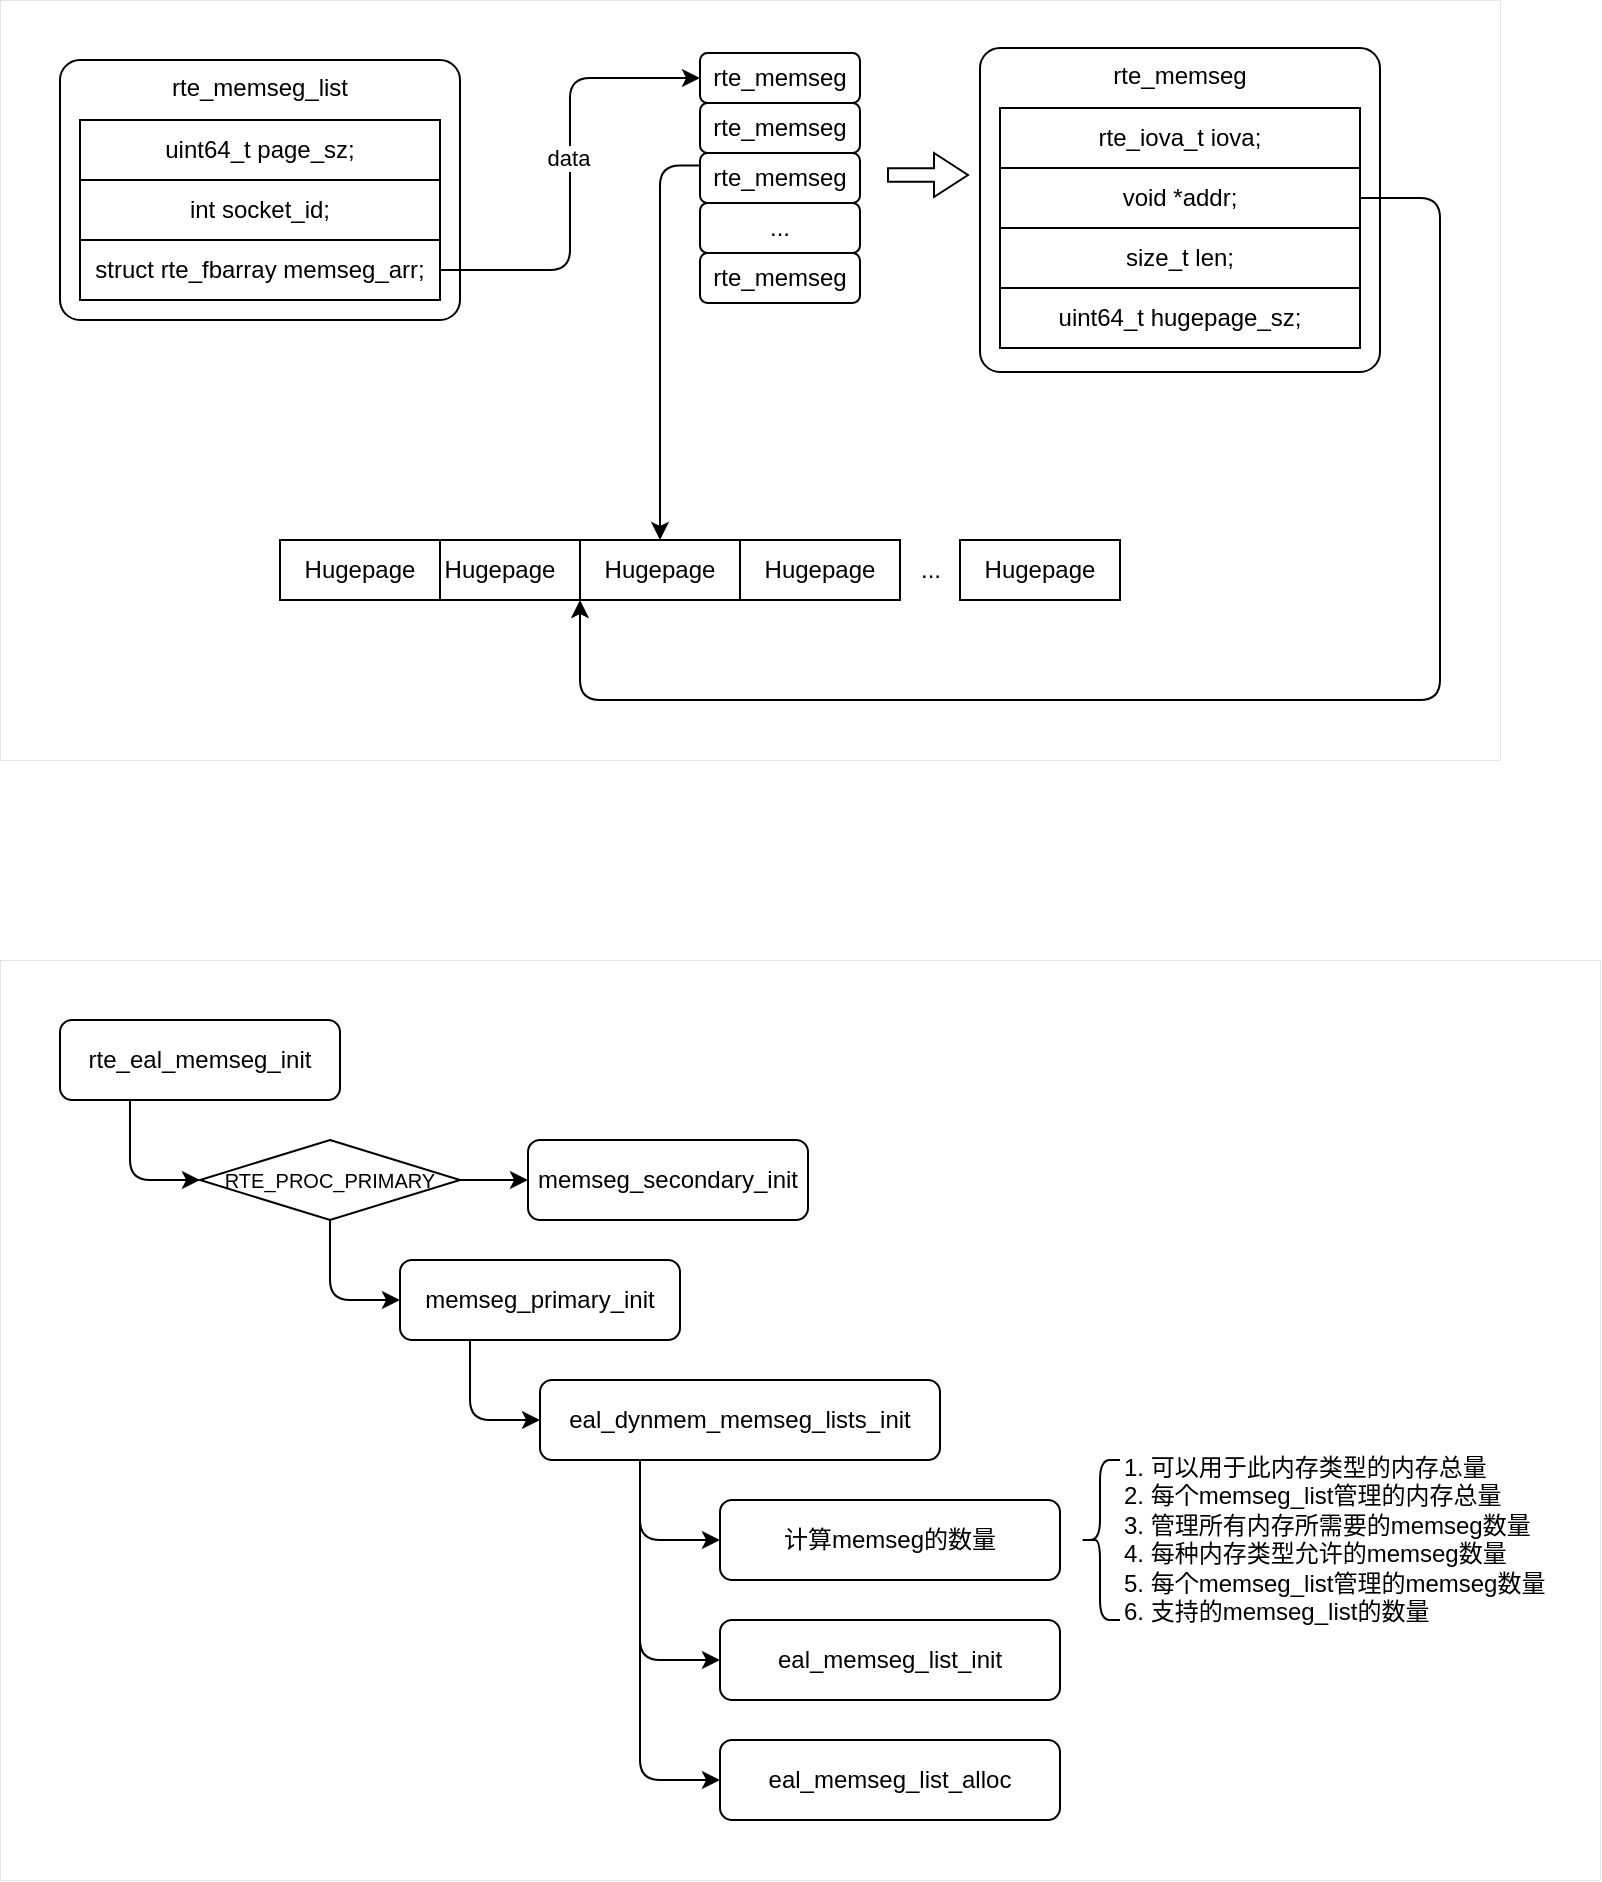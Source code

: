 <mxfile version="23.1.4" type="github" pages="7">
  <diagram id="zKuGH8lxLStfQoq1imGa" name="memseg">
    <mxGraphModel dx="666" dy="1018" grid="1" gridSize="10" guides="1" tooltips="1" connect="1" arrows="1" fold="1" page="1" pageScale="1" pageWidth="827" pageHeight="1169" math="0" shadow="0">
      <root>
        <mxCell id="0" />
        <mxCell id="1" parent="0" />
        <mxCell id="5edumfm0xiRijARF5dbW-26" value="" style="rounded=0;whiteSpace=wrap;html=1;strokeWidth=0;" parent="1" vertex="1">
          <mxGeometry x="10" y="130" width="750" height="380" as="geometry" />
        </mxCell>
        <mxCell id="5edumfm0xiRijARF5dbW-27" value="rte_memseg_list" style="rounded=1;whiteSpace=wrap;html=1;verticalAlign=top;absoluteArcSize=1;" parent="1" vertex="1">
          <mxGeometry x="40" y="160" width="200" height="130" as="geometry" />
        </mxCell>
        <mxCell id="5edumfm0xiRijARF5dbW-28" style="edgeStyle=orthogonalEdgeStyle;rounded=1;orthogonalLoop=1;jettySize=auto;html=1;exitX=1;exitY=0.5;exitDx=0;exitDy=0;entryX=0;entryY=0.5;entryDx=0;entryDy=0;curved=0;" parent="1" source="5edumfm0xiRijARF5dbW-30" target="5edumfm0xiRijARF5dbW-33" edge="1">
          <mxGeometry relative="1" as="geometry" />
        </mxCell>
        <mxCell id="5edumfm0xiRijARF5dbW-29" value="data" style="edgeLabel;html=1;align=center;verticalAlign=middle;resizable=0;points=[];" parent="5edumfm0xiRijARF5dbW-28" vertex="1" connectable="0">
          <mxGeometry x="0.077" y="1" relative="1" as="geometry">
            <mxPoint as="offset" />
          </mxGeometry>
        </mxCell>
        <mxCell id="5edumfm0xiRijARF5dbW-30" value="struct rte_fbarray memseg_arr;" style="rounded=0;whiteSpace=wrap;html=1;" parent="1" vertex="1">
          <mxGeometry x="50" y="250" width="180" height="30" as="geometry" />
        </mxCell>
        <mxCell id="5edumfm0xiRijARF5dbW-31" value="uint64_t page_sz;" style="rounded=0;whiteSpace=wrap;html=1;" parent="1" vertex="1">
          <mxGeometry x="50" y="190" width="180" height="30" as="geometry" />
        </mxCell>
        <mxCell id="5edumfm0xiRijARF5dbW-32" value="int socket_id;" style="rounded=0;whiteSpace=wrap;html=1;" parent="1" vertex="1">
          <mxGeometry x="50" y="220" width="180" height="30" as="geometry" />
        </mxCell>
        <mxCell id="5edumfm0xiRijARF5dbW-33" value="rte_memseg" style="rounded=1;whiteSpace=wrap;html=1;" parent="1" vertex="1">
          <mxGeometry x="360" y="156.5" width="80" height="25" as="geometry" />
        </mxCell>
        <mxCell id="5edumfm0xiRijARF5dbW-34" value="rte_memseg" style="rounded=1;whiteSpace=wrap;html=1;" parent="1" vertex="1">
          <mxGeometry x="360" y="181.5" width="80" height="25" as="geometry" />
        </mxCell>
        <mxCell id="5edumfm0xiRijARF5dbW-35" style="edgeStyle=orthogonalEdgeStyle;rounded=1;orthogonalLoop=1;jettySize=auto;html=1;exitX=0;exitY=0.25;exitDx=0;exitDy=0;curved=0;" parent="1" source="5edumfm0xiRijARF5dbW-36" target="5edumfm0xiRijARF5dbW-47" edge="1">
          <mxGeometry relative="1" as="geometry" />
        </mxCell>
        <mxCell id="5edumfm0xiRijARF5dbW-36" value="rte_memseg" style="rounded=1;whiteSpace=wrap;html=1;" parent="1" vertex="1">
          <mxGeometry x="360" y="206.5" width="80" height="25" as="geometry" />
        </mxCell>
        <mxCell id="5edumfm0xiRijARF5dbW-37" value="..." style="rounded=1;whiteSpace=wrap;html=1;" parent="1" vertex="1">
          <mxGeometry x="360" y="231.5" width="80" height="25" as="geometry" />
        </mxCell>
        <mxCell id="5edumfm0xiRijARF5dbW-38" value="rte_memseg" style="rounded=1;whiteSpace=wrap;html=1;" parent="1" vertex="1">
          <mxGeometry x="360" y="256.5" width="80" height="25" as="geometry" />
        </mxCell>
        <mxCell id="5edumfm0xiRijARF5dbW-39" value="" style="html=1;shadow=0;dashed=0;align=center;verticalAlign=middle;shape=mxgraph.arrows2.arrow;dy=0.69;dx=17;notch=0;" parent="1" vertex="1">
          <mxGeometry x="454" y="206.5" width="40" height="22" as="geometry" />
        </mxCell>
        <mxCell id="5edumfm0xiRijARF5dbW-40" value="rte_memseg" style="rounded=1;whiteSpace=wrap;html=1;verticalAlign=top;absoluteArcSize=1;" parent="1" vertex="1">
          <mxGeometry x="500" y="154" width="200" height="162" as="geometry" />
        </mxCell>
        <mxCell id="5edumfm0xiRijARF5dbW-41" value="size_t len;" style="rounded=0;whiteSpace=wrap;html=1;" parent="1" vertex="1">
          <mxGeometry x="510" y="244" width="180" height="30" as="geometry" />
        </mxCell>
        <mxCell id="5edumfm0xiRijARF5dbW-42" value="rte_iova_t iova;" style="rounded=0;whiteSpace=wrap;html=1;" parent="1" vertex="1">
          <mxGeometry x="510" y="184" width="180" height="30" as="geometry" />
        </mxCell>
        <mxCell id="5edumfm0xiRijARF5dbW-43" style="edgeStyle=orthogonalEdgeStyle;rounded=1;orthogonalLoop=1;jettySize=auto;html=1;exitX=1;exitY=0.5;exitDx=0;exitDy=0;entryX=0;entryY=1;entryDx=0;entryDy=0;curved=0;" parent="1" source="5edumfm0xiRijARF5dbW-44" target="5edumfm0xiRijARF5dbW-47" edge="1">
          <mxGeometry relative="1" as="geometry">
            <Array as="points">
              <mxPoint x="730" y="229" />
              <mxPoint x="730" y="480" />
              <mxPoint x="300" y="480" />
            </Array>
          </mxGeometry>
        </mxCell>
        <mxCell id="5edumfm0xiRijARF5dbW-44" value="void *addr;" style="rounded=0;whiteSpace=wrap;html=1;" parent="1" vertex="1">
          <mxGeometry x="510" y="214" width="180" height="30" as="geometry" />
        </mxCell>
        <mxCell id="5edumfm0xiRijARF5dbW-45" value="uint64_t hugepage_sz;" style="rounded=0;whiteSpace=wrap;html=1;" parent="1" vertex="1">
          <mxGeometry x="510" y="274" width="180" height="30" as="geometry" />
        </mxCell>
        <mxCell id="5edumfm0xiRijARF5dbW-46" value="Hugepage" style="rounded=0;whiteSpace=wrap;html=1;" parent="1" vertex="1">
          <mxGeometry x="220" y="400" width="80" height="30" as="geometry" />
        </mxCell>
        <mxCell id="5edumfm0xiRijARF5dbW-47" value="Hugepage" style="rounded=0;whiteSpace=wrap;html=1;" parent="1" vertex="1">
          <mxGeometry x="300" y="400" width="80" height="30" as="geometry" />
        </mxCell>
        <mxCell id="5edumfm0xiRijARF5dbW-48" value="Hugepage" style="rounded=0;whiteSpace=wrap;html=1;" parent="1" vertex="1">
          <mxGeometry x="380" y="400" width="80" height="30" as="geometry" />
        </mxCell>
        <mxCell id="5edumfm0xiRijARF5dbW-49" value="Hugepage" style="rounded=0;whiteSpace=wrap;html=1;" parent="1" vertex="1">
          <mxGeometry x="490" y="400" width="80" height="30" as="geometry" />
        </mxCell>
        <mxCell id="5edumfm0xiRijARF5dbW-50" value="..." style="text;html=1;align=center;verticalAlign=middle;resizable=0;points=[];autosize=1;" parent="1" vertex="1">
          <mxGeometry x="460" y="400" width="30" height="30" as="geometry" />
        </mxCell>
        <mxCell id="5edumfm0xiRijARF5dbW-51" value="Hugepage" style="rounded=0;whiteSpace=wrap;html=1;" parent="1" vertex="1">
          <mxGeometry x="150" y="400" width="80" height="30" as="geometry" />
        </mxCell>
        <mxCell id="5edumfm0xiRijARF5dbW-53" value="" style="rounded=0;whiteSpace=wrap;html=1;strokeWidth=0;" parent="1" vertex="1">
          <mxGeometry x="10" y="610" width="800" height="460" as="geometry" />
        </mxCell>
        <mxCell id="5edumfm0xiRijARF5dbW-54" style="edgeStyle=orthogonalEdgeStyle;rounded=1;orthogonalLoop=1;jettySize=auto;html=1;exitX=0.25;exitY=1;exitDx=0;exitDy=0;entryX=0;entryY=0.5;entryDx=0;entryDy=0;curved=0;" parent="1" source="5edumfm0xiRijARF5dbW-55" target="5edumfm0xiRijARF5dbW-58" edge="1">
          <mxGeometry relative="1" as="geometry" />
        </mxCell>
        <mxCell id="5edumfm0xiRijARF5dbW-55" value="rte_eal_memseg_init" style="rounded=1;whiteSpace=wrap;html=1;" parent="1" vertex="1">
          <mxGeometry x="40" y="640" width="140" height="40" as="geometry" />
        </mxCell>
        <mxCell id="5edumfm0xiRijARF5dbW-56" style="edgeStyle=orthogonalEdgeStyle;rounded=0;orthogonalLoop=1;jettySize=auto;html=1;exitX=1;exitY=0.5;exitDx=0;exitDy=0;entryX=0;entryY=0.5;entryDx=0;entryDy=0;" parent="1" source="5edumfm0xiRijARF5dbW-58" target="5edumfm0xiRijARF5dbW-59" edge="1">
          <mxGeometry relative="1" as="geometry" />
        </mxCell>
        <mxCell id="5edumfm0xiRijARF5dbW-57" style="edgeStyle=orthogonalEdgeStyle;rounded=1;orthogonalLoop=1;jettySize=auto;html=1;exitX=0.5;exitY=1;exitDx=0;exitDy=0;entryX=0;entryY=0.5;entryDx=0;entryDy=0;" parent="1" source="5edumfm0xiRijARF5dbW-58" target="5edumfm0xiRijARF5dbW-61" edge="1">
          <mxGeometry relative="1" as="geometry" />
        </mxCell>
        <mxCell id="5edumfm0xiRijARF5dbW-58" value="RTE_PROC_PRIMARY" style="rhombus;whiteSpace=wrap;html=1;fontSize=10;" parent="1" vertex="1">
          <mxGeometry x="110" y="700" width="130" height="40" as="geometry" />
        </mxCell>
        <mxCell id="5edumfm0xiRijARF5dbW-59" value="memseg_secondary_init" style="rounded=1;whiteSpace=wrap;html=1;" parent="1" vertex="1">
          <mxGeometry x="274" y="700" width="140" height="40" as="geometry" />
        </mxCell>
        <mxCell id="5edumfm0xiRijARF5dbW-60" style="edgeStyle=orthogonalEdgeStyle;rounded=1;orthogonalLoop=1;jettySize=auto;html=1;exitX=0.25;exitY=1;exitDx=0;exitDy=0;entryX=0;entryY=0.5;entryDx=0;entryDy=0;" parent="1" source="5edumfm0xiRijARF5dbW-61" target="5edumfm0xiRijARF5dbW-65" edge="1">
          <mxGeometry relative="1" as="geometry" />
        </mxCell>
        <mxCell id="5edumfm0xiRijARF5dbW-61" value="memseg_primary_init" style="rounded=1;whiteSpace=wrap;html=1;" parent="1" vertex="1">
          <mxGeometry x="210" y="760" width="140" height="40" as="geometry" />
        </mxCell>
        <mxCell id="5edumfm0xiRijARF5dbW-62" style="edgeStyle=orthogonalEdgeStyle;rounded=1;orthogonalLoop=1;jettySize=auto;html=1;exitX=0.25;exitY=1;exitDx=0;exitDy=0;entryX=0;entryY=0.5;entryDx=0;entryDy=0;" parent="1" source="5edumfm0xiRijARF5dbW-65" target="5edumfm0xiRijARF5dbW-66" edge="1">
          <mxGeometry relative="1" as="geometry" />
        </mxCell>
        <mxCell id="5edumfm0xiRijARF5dbW-63" style="edgeStyle=orthogonalEdgeStyle;rounded=1;orthogonalLoop=1;jettySize=auto;html=1;exitX=0.25;exitY=1;exitDx=0;exitDy=0;entryX=0;entryY=0.5;entryDx=0;entryDy=0;" parent="1" source="5edumfm0xiRijARF5dbW-65" target="5edumfm0xiRijARF5dbW-67" edge="1">
          <mxGeometry relative="1" as="geometry" />
        </mxCell>
        <mxCell id="5edumfm0xiRijARF5dbW-64" style="edgeStyle=orthogonalEdgeStyle;rounded=1;orthogonalLoop=1;jettySize=auto;html=1;exitX=0.25;exitY=1;exitDx=0;exitDy=0;entryX=0;entryY=0.5;entryDx=0;entryDy=0;" parent="1" source="5edumfm0xiRijARF5dbW-65" target="5edumfm0xiRijARF5dbW-68" edge="1">
          <mxGeometry relative="1" as="geometry" />
        </mxCell>
        <mxCell id="5edumfm0xiRijARF5dbW-65" value="eal_dynmem_memseg_lists_init" style="rounded=1;whiteSpace=wrap;html=1;" parent="1" vertex="1">
          <mxGeometry x="280" y="820" width="200" height="40" as="geometry" />
        </mxCell>
        <mxCell id="5edumfm0xiRijARF5dbW-66" value="计算memseg的数量" style="rounded=1;whiteSpace=wrap;html=1;" parent="1" vertex="1">
          <mxGeometry x="370" y="880" width="170" height="40" as="geometry" />
        </mxCell>
        <mxCell id="5edumfm0xiRijARF5dbW-67" value="eal_memseg_list_init" style="rounded=1;whiteSpace=wrap;html=1;" parent="1" vertex="1">
          <mxGeometry x="370" y="940" width="170" height="40" as="geometry" />
        </mxCell>
        <mxCell id="5edumfm0xiRijARF5dbW-68" value="eal_memseg_list_alloc" style="rounded=1;whiteSpace=wrap;html=1;" parent="1" vertex="1">
          <mxGeometry x="370" y="1000" width="170" height="40" as="geometry" />
        </mxCell>
        <mxCell id="5edumfm0xiRijARF5dbW-69" value="" style="shape=curlyBracket;whiteSpace=wrap;html=1;rounded=1;labelPosition=left;verticalLabelPosition=middle;align=right;verticalAlign=middle;" parent="1" vertex="1">
          <mxGeometry x="550" y="860" width="20" height="80" as="geometry" />
        </mxCell>
        <mxCell id="5edumfm0xiRijARF5dbW-70" value="1. 可以用于此内存类型的内存总量&#xa;2. 每个memseg_list管理的内存总量&#xa;3. 管理所有内存所需要的memseg数量&#xa;4. 每种内存类型允许的memseg数量&#xa;5. 每个memseg_list管理的memseg数量&#xa;6. 支持的memseg_list的数量" style="text;whiteSpace=wrap;" parent="1" vertex="1">
          <mxGeometry x="570" y="850" width="240" height="100" as="geometry" />
        </mxCell>
      </root>
    </mxGraphModel>
  </diagram>
  <diagram id="y9PmeQT1qHpCfc48_aUq" name="malloc_heap">
    <mxGraphModel dx="1044" dy="1070" grid="1" gridSize="10" guides="1" tooltips="1" connect="1" arrows="1" fold="1" page="1" pageScale="1" pageWidth="827" pageHeight="1169" math="0" shadow="0">
      <root>
        <mxCell id="0" />
        <mxCell id="1" parent="0" />
        <mxCell id="NPw3A67JoAq15r5lO-lO-1" style="edgeStyle=orthogonalEdgeStyle;rounded=1;orthogonalLoop=1;jettySize=auto;html=1;exitX=0.25;exitY=1;exitDx=0;exitDy=0;entryX=0;entryY=0.5;entryDx=0;entryDy=0;curved=0;" parent="1" source="NPw3A67JoAq15r5lO-lO-3" target="NPw3A67JoAq15r5lO-lO-23" edge="1">
          <mxGeometry relative="1" as="geometry" />
        </mxCell>
        <mxCell id="NPw3A67JoAq15r5lO-lO-2" style="edgeStyle=orthogonalEdgeStyle;rounded=1;orthogonalLoop=1;jettySize=auto;html=1;exitX=0.25;exitY=1;exitDx=0;exitDy=0;entryX=0;entryY=0.5;entryDx=0;entryDy=0;curved=0;" parent="1" source="NPw3A67JoAq15r5lO-lO-3" target="NPw3A67JoAq15r5lO-lO-26" edge="1">
          <mxGeometry relative="1" as="geometry" />
        </mxCell>
        <mxCell id="NPw3A67JoAq15r5lO-lO-3" value="rte_eal_malloc_heap_init" style="rounded=1;whiteSpace=wrap;html=1;" parent="1" vertex="1">
          <mxGeometry y="200" width="160" height="40" as="geometry" />
        </mxCell>
        <mxCell id="NPw3A67JoAq15r5lO-lO-4" value="malloc_elem" style="rounded=1;whiteSpace=wrap;html=1;" parent="1" vertex="1">
          <mxGeometry x="760" y="200" width="80" height="38.5" as="geometry" />
        </mxCell>
        <mxCell id="NPw3A67JoAq15r5lO-lO-5" value="" style="rounded=1;whiteSpace=wrap;html=1;" parent="1" vertex="1">
          <mxGeometry x="840" y="200" width="170" height="38.5" as="geometry" />
        </mxCell>
        <mxCell id="NPw3A67JoAq15r5lO-lO-6" value="tailer" style="rounded=1;whiteSpace=wrap;html=1;" parent="1" vertex="1">
          <mxGeometry x="1010" y="200" width="30" height="37" as="geometry" />
        </mxCell>
        <mxCell id="NPw3A67JoAq15r5lO-lO-7" style="edgeStyle=orthogonalEdgeStyle;rounded=1;orthogonalLoop=1;jettySize=auto;html=1;exitX=0.25;exitY=1;exitDx=0;exitDy=0;entryX=0;entryY=0.5;entryDx=0;entryDy=0;curved=0;" parent="1" source="NPw3A67JoAq15r5lO-lO-9" target="NPw3A67JoAq15r5lO-lO-10" edge="1">
          <mxGeometry relative="1" as="geometry" />
        </mxCell>
        <mxCell id="NPw3A67JoAq15r5lO-lO-8" style="edgeStyle=orthogonalEdgeStyle;rounded=1;orthogonalLoop=1;jettySize=auto;html=1;exitX=0.25;exitY=1;exitDx=0;exitDy=0;entryX=0;entryY=0.5;entryDx=0;entryDy=0;curved=0;" parent="1" source="NPw3A67JoAq15r5lO-lO-9" target="NPw3A67JoAq15r5lO-lO-15" edge="1">
          <mxGeometry relative="1" as="geometry" />
        </mxCell>
        <mxCell id="NPw3A67JoAq15r5lO-lO-9" value="malloc_add_seg" style="rounded=1;whiteSpace=wrap;html=1;" parent="1" vertex="1">
          <mxGeometry x="360" y="120" width="120" height="40" as="geometry" />
        </mxCell>
        <mxCell id="NPw3A67JoAq15r5lO-lO-10" value="malloc_socket_to_heap_id" style="rounded=1;whiteSpace=wrap;html=1;" parent="1" vertex="1">
          <mxGeometry x="422" y="180" width="160" height="40" as="geometry" />
        </mxCell>
        <mxCell id="NPw3A67JoAq15r5lO-lO-11" style="edgeStyle=orthogonalEdgeStyle;rounded=1;orthogonalLoop=1;jettySize=auto;html=1;exitX=0.25;exitY=1;exitDx=0;exitDy=0;entryX=0;entryY=0.5;entryDx=0;entryDy=0;curved=0;" parent="1" source="NPw3A67JoAq15r5lO-lO-15" target="NPw3A67JoAq15r5lO-lO-17" edge="1">
          <mxGeometry relative="1" as="geometry" />
        </mxCell>
        <mxCell id="NPw3A67JoAq15r5lO-lO-12" style="edgeStyle=orthogonalEdgeStyle;rounded=1;orthogonalLoop=1;jettySize=auto;html=1;exitX=0.25;exitY=1;exitDx=0;exitDy=0;entryX=0;entryY=0.5;entryDx=0;entryDy=0;curved=0;" parent="1" source="NPw3A67JoAq15r5lO-lO-15" target="NPw3A67JoAq15r5lO-lO-18" edge="1">
          <mxGeometry relative="1" as="geometry" />
        </mxCell>
        <mxCell id="NPw3A67JoAq15r5lO-lO-13" style="edgeStyle=orthogonalEdgeStyle;rounded=1;orthogonalLoop=1;jettySize=auto;html=1;exitX=0.25;exitY=1;exitDx=0;exitDy=0;entryX=0;entryY=0.5;entryDx=0;entryDy=0;curved=0;" parent="1" source="NPw3A67JoAq15r5lO-lO-15" target="NPw3A67JoAq15r5lO-lO-19" edge="1">
          <mxGeometry relative="1" as="geometry" />
        </mxCell>
        <mxCell id="NPw3A67JoAq15r5lO-lO-14" style="edgeStyle=orthogonalEdgeStyle;rounded=1;orthogonalLoop=1;jettySize=auto;html=1;exitX=0.25;exitY=1;exitDx=0;exitDy=0;entryX=0;entryY=0.5;entryDx=0;entryDy=0;curved=0;" parent="1" source="NPw3A67JoAq15r5lO-lO-15" target="NPw3A67JoAq15r5lO-lO-20" edge="1">
          <mxGeometry relative="1" as="geometry" />
        </mxCell>
        <mxCell id="NPw3A67JoAq15r5lO-lO-15" value="malloc_heap_add_memory" style="rounded=1;whiteSpace=wrap;html=1;" parent="1" vertex="1">
          <mxGeometry x="422" y="240" width="160" height="40" as="geometry" />
        </mxCell>
        <mxCell id="NPw3A67JoAq15r5lO-lO-16" style="edgeStyle=orthogonalEdgeStyle;rounded=1;orthogonalLoop=1;jettySize=auto;html=1;exitX=1;exitY=0.5;exitDx=0;exitDy=0;entryX=0.5;entryY=0;entryDx=0;entryDy=0;curved=0;dashed=1;" parent="1" source="NPw3A67JoAq15r5lO-lO-17" target="NPw3A67JoAq15r5lO-lO-4" edge="1">
          <mxGeometry relative="1" as="geometry" />
        </mxCell>
        <mxCell id="NPw3A67JoAq15r5lO-lO-17" value="malloc_elem_init" style="rounded=1;whiteSpace=wrap;html=1;" parent="1" vertex="1">
          <mxGeometry x="493" y="300" width="160" height="40" as="geometry" />
        </mxCell>
        <mxCell id="NPw3A67JoAq15r5lO-lO-18" value="malloc_elem_insert" style="rounded=1;whiteSpace=wrap;html=1;" parent="1" vertex="1">
          <mxGeometry x="493" y="360" width="160" height="40" as="geometry" />
        </mxCell>
        <mxCell id="NPw3A67JoAq15r5lO-lO-19" value="malloc_elem_join_adjacent_free" style="rounded=1;whiteSpace=wrap;html=1;" parent="1" vertex="1">
          <mxGeometry x="493" y="420" width="190" height="40" as="geometry" />
        </mxCell>
        <mxCell id="NPw3A67JoAq15r5lO-lO-20" value="malloc_elem_free_list_insert" style="rounded=1;whiteSpace=wrap;html=1;" parent="1" vertex="1">
          <mxGeometry x="493" y="480" width="190" height="40" as="geometry" />
        </mxCell>
        <mxCell id="NPw3A67JoAq15r5lO-lO-21" value="" style="shape=curlyBracket;whiteSpace=wrap;html=1;rounded=1;flipH=1;labelPosition=right;verticalLabelPosition=middle;align=left;verticalAlign=middle;direction=north;" parent="1" vertex="1">
          <mxGeometry x="760" y="240" width="281" height="20" as="geometry" />
        </mxCell>
        <mxCell id="NPw3A67JoAq15r5lO-lO-22" value="memseg" style="text;html=1;align=center;verticalAlign=middle;resizable=0;points=[];autosize=1;strokeColor=none;fillColor=none;" parent="1" vertex="1">
          <mxGeometry x="866" y="258" width="70" height="30" as="geometry" />
        </mxCell>
        <mxCell id="NPw3A67JoAq15r5lO-lO-23" value="设置malloc_heap信息，包括socket_id、name" style="rounded=1;whiteSpace=wrap;html=1;" parent="1" vertex="1">
          <mxGeometry x="70" y="260" width="200" height="40" as="geometry" />
        </mxCell>
        <mxCell id="NPw3A67JoAq15r5lO-lO-24" style="edgeStyle=orthogonalEdgeStyle;rounded=1;orthogonalLoop=1;jettySize=auto;html=1;exitX=1;exitY=0.5;exitDx=0;exitDy=0;entryX=0;entryY=0.5;entryDx=0;entryDy=0;curved=0;dashed=1;" parent="1" source="NPw3A67JoAq15r5lO-lO-26" target="NPw3A67JoAq15r5lO-lO-9" edge="1">
          <mxGeometry relative="1" as="geometry">
            <Array as="points">
              <mxPoint x="320" y="340" />
              <mxPoint x="320" y="140" />
            </Array>
          </mxGeometry>
        </mxCell>
        <mxCell id="NPw3A67JoAq15r5lO-lO-25" value="遍历系统所有的memseg并&lt;br&gt;添加到malloc_heap管理" style="edgeLabel;html=1;align=center;verticalAlign=middle;resizable=0;points=[];" parent="NPw3A67JoAq15r5lO-lO-24" vertex="1" connectable="0">
          <mxGeometry x="0.049" y="2" relative="1" as="geometry">
            <mxPoint x="2" y="83" as="offset" />
          </mxGeometry>
        </mxCell>
        <mxCell id="NPw3A67JoAq15r5lO-lO-26" value="rte_memseg_contig_walk" style="rounded=1;whiteSpace=wrap;html=1;" parent="1" vertex="1">
          <mxGeometry x="70" y="320" width="160" height="40" as="geometry" />
        </mxCell>
      </root>
    </mxGraphModel>
  </diagram>
  <diagram id="omsBw3Lfm4a6Wu8Xs-Qc" name="memzone">
    <mxGraphModel dx="666" dy="1070" grid="1" gridSize="10" guides="1" tooltips="1" connect="1" arrows="1" fold="1" page="1" pageScale="1" pageWidth="827" pageHeight="1169" math="0" shadow="0">
      <root>
        <mxCell id="0" />
        <mxCell id="1" parent="0" />
        <mxCell id="xt5hg7vrcM1Tqit_epQZ-8" style="edgeStyle=orthogonalEdgeStyle;rounded=1;orthogonalLoop=1;jettySize=auto;html=1;exitX=0.25;exitY=1;exitDx=0;exitDy=0;entryX=0;entryY=0.5;entryDx=0;entryDy=0;curved=0;" parent="1" source="xt5hg7vrcM1Tqit_epQZ-1" target="xt5hg7vrcM1Tqit_epQZ-2" edge="1">
          <mxGeometry relative="1" as="geometry" />
        </mxCell>
        <mxCell id="xt5hg7vrcM1Tqit_epQZ-1" value="rte_memzone_reserve" style="rounded=1;whiteSpace=wrap;html=1;" parent="1" vertex="1">
          <mxGeometry x="40" y="40" width="160" height="40" as="geometry" />
        </mxCell>
        <mxCell id="xt5hg7vrcM1Tqit_epQZ-9" style="edgeStyle=orthogonalEdgeStyle;rounded=1;orthogonalLoop=1;jettySize=auto;html=1;exitX=0.25;exitY=1;exitDx=0;exitDy=0;entryX=0;entryY=0.5;entryDx=0;entryDy=0;curved=0;" parent="1" source="xt5hg7vrcM1Tqit_epQZ-2" target="xt5hg7vrcM1Tqit_epQZ-3" edge="1">
          <mxGeometry relative="1" as="geometry" />
        </mxCell>
        <mxCell id="xt5hg7vrcM1Tqit_epQZ-2" value="rte_memzone_reserve_thread_safe" style="rounded=1;whiteSpace=wrap;html=1;" parent="1" vertex="1">
          <mxGeometry x="120" y="100" width="200" height="40" as="geometry" />
        </mxCell>
        <mxCell id="xt5hg7vrcM1Tqit_epQZ-6" style="edgeStyle=orthogonalEdgeStyle;rounded=1;orthogonalLoop=1;jettySize=auto;html=1;exitX=0.25;exitY=1;exitDx=0;exitDy=0;entryX=0;entryY=0.5;entryDx=0;entryDy=0;curved=0;" parent="1" source="xt5hg7vrcM1Tqit_epQZ-3" target="xt5hg7vrcM1Tqit_epQZ-4" edge="1">
          <mxGeometry relative="1" as="geometry" />
        </mxCell>
        <mxCell id="xt5hg7vrcM1Tqit_epQZ-3" value="memzone_reserve_aligned_thread_unsafe" style="rounded=1;whiteSpace=wrap;html=1;" parent="1" vertex="1">
          <mxGeometry x="220" y="160" width="240" height="40" as="geometry" />
        </mxCell>
        <mxCell id="xt5hg7vrcM1Tqit_epQZ-4" value="malloc_heap_alloc_biggest/&lt;br&gt;malloc_heap_alloc" style="rounded=1;whiteSpace=wrap;html=1;" parent="1" vertex="1">
          <mxGeometry x="320" y="220" width="180" height="40" as="geometry" />
        </mxCell>
        <mxCell id="xt5hg7vrcM1Tqit_epQZ-10" value="从malloc_heap中分配需要的内存" style="text;html=1;align=center;verticalAlign=middle;resizable=0;points=[];autosize=1;strokeColor=none;fillColor=none;" parent="1" vertex="1">
          <mxGeometry x="500" y="225" width="200" height="30" as="geometry" />
        </mxCell>
      </root>
    </mxGraphModel>
  </diagram>
  <diagram id="ZaZc1ASJPES8uR-5LDhn" name="mempool">
    <mxGraphModel dx="1871" dy="1070" grid="1" gridSize="10" guides="1" tooltips="1" connect="1" arrows="1" fold="1" page="1" pageScale="1" pageWidth="827" pageHeight="1169" math="0" shadow="0">
      <root>
        <mxCell id="0" />
        <mxCell id="1" parent="0" />
        <mxCell id="j12mQk4M-rqlVj3Kd8F9-2" value="header" style="rounded=0;whiteSpace=wrap;html=1;" parent="1" vertex="1">
          <mxGeometry x="289" y="330" width="40" height="30" as="geometry" />
        </mxCell>
        <mxCell id="j12mQk4M-rqlVj3Kd8F9-3" value="element" style="rounded=0;whiteSpace=wrap;html=1;" parent="1" vertex="1">
          <mxGeometry x="329" y="330" width="80" height="30" as="geometry" />
        </mxCell>
        <mxCell id="j12mQk4M-rqlVj3Kd8F9-4" value="trailer" style="rounded=0;whiteSpace=wrap;html=1;" parent="1" vertex="1">
          <mxGeometry x="409" y="330" width="40" height="30" as="geometry" />
        </mxCell>
        <mxCell id="j12mQk4M-rqlVj3Kd8F9-17" value="rte_mempool" style="rounded=1;whiteSpace=wrap;html=1;" parent="1" vertex="1">
          <mxGeometry y="100" width="80" height="40" as="geometry" />
        </mxCell>
        <mxCell id="oCljHcSUUssmmwrVbaKL-13" style="edgeStyle=orthogonalEdgeStyle;rounded=0;orthogonalLoop=1;jettySize=auto;html=1;exitX=0;exitY=1;exitDx=0;exitDy=0;entryX=0;entryY=0.25;entryDx=0;entryDy=0;" parent="1" source="j12mQk4M-rqlVj3Kd8F9-18" target="ckDO4D8yBl8Yn0LTRLac-1" edge="1">
          <mxGeometry relative="1" as="geometry" />
        </mxCell>
        <mxCell id="oCljHcSUUssmmwrVbaKL-14" style="edgeStyle=orthogonalEdgeStyle;rounded=0;orthogonalLoop=1;jettySize=auto;html=1;exitX=1;exitY=1;exitDx=0;exitDy=0;entryX=1;entryY=0;entryDx=0;entryDy=0;" parent="1" source="j12mQk4M-rqlVj3Kd8F9-18" target="ckDO4D8yBl8Yn0LTRLac-2" edge="1">
          <mxGeometry relative="1" as="geometry" />
        </mxCell>
        <mxCell id="j12mQk4M-rqlVj3Kd8F9-18" value="local_cache[RTE_MAX_LCORE]" style="rounded=1;whiteSpace=wrap;html=1;" parent="1" vertex="1">
          <mxGeometry x="81" y="100" width="179" height="40" as="geometry" />
        </mxCell>
        <mxCell id="oCljHcSUUssmmwrVbaKL-15" style="edgeStyle=orthogonalEdgeStyle;rounded=0;orthogonalLoop=1;jettySize=auto;html=1;exitX=1;exitY=1;exitDx=0;exitDy=0;entryX=0;entryY=0;entryDx=0;entryDy=0;" parent="1" source="ckDO4D8yBl8Yn0LTRLac-1" target="j12mQk4M-rqlVj3Kd8F9-2" edge="1">
          <mxGeometry relative="1" as="geometry" />
        </mxCell>
        <mxCell id="ckDO4D8yBl8Yn0LTRLac-1" value="rte_mempool_cache" style="rounded=1;whiteSpace=wrap;html=1;" parent="1" vertex="1">
          <mxGeometry x="81" y="230" width="120" height="40" as="geometry" />
        </mxCell>
        <mxCell id="oCljHcSUUssmmwrVbaKL-16" style="edgeStyle=orthogonalEdgeStyle;rounded=0;orthogonalLoop=1;jettySize=auto;html=1;exitX=1;exitY=1;exitDx=0;exitDy=0;entryX=1;entryY=0;entryDx=0;entryDy=0;" parent="1" source="ckDO4D8yBl8Yn0LTRLac-2" target="j12mQk4M-rqlVj3Kd8F9-4" edge="1">
          <mxGeometry relative="1" as="geometry" />
        </mxCell>
        <mxCell id="ckDO4D8yBl8Yn0LTRLac-2" value="objs[RTE_MEMPOOL_CACHE_MAX_SIZE * 3]" style="rounded=1;whiteSpace=wrap;html=1;" parent="1" vertex="1">
          <mxGeometry x="201" y="230" width="279" height="40" as="geometry" />
        </mxCell>
        <mxCell id="oCljHcSUUssmmwrVbaKL-17" value="Per-lcore cache" style="text;html=1;align=center;verticalAlign=middle;resizable=0;points=[];autosize=1;strokeColor=none;fillColor=none;" parent="1" vertex="1">
          <mxGeometry x="309" y="270" width="110" height="30" as="geometry" />
        </mxCell>
        <mxCell id="oCljHcSUUssmmwrVbaKL-20" style="edgeStyle=orthogonalEdgeStyle;rounded=0;orthogonalLoop=1;jettySize=auto;html=1;exitX=0;exitY=1;exitDx=0;exitDy=0;entryX=0;entryY=0;entryDx=0;entryDy=0;" parent="1" source="oCljHcSUUssmmwrVbaKL-19" target="j12mQk4M-rqlVj3Kd8F9-17" edge="1">
          <mxGeometry relative="1" as="geometry" />
        </mxCell>
        <mxCell id="oCljHcSUUssmmwrVbaKL-21" style="edgeStyle=orthogonalEdgeStyle;rounded=0;orthogonalLoop=1;jettySize=auto;html=1;exitX=1;exitY=1;exitDx=0;exitDy=0;entryX=1;entryY=0;entryDx=0;entryDy=0;" parent="1" source="oCljHcSUUssmmwrVbaKL-19" target="j12mQk4M-rqlVj3Kd8F9-18" edge="1">
          <mxGeometry relative="1" as="geometry" />
        </mxCell>
        <mxCell id="oCljHcSUUssmmwrVbaKL-19" value="rte_memzone" style="rounded=1;whiteSpace=wrap;html=1;" parent="1" vertex="1">
          <mxGeometry x="1" width="80" height="40" as="geometry" />
        </mxCell>
        <mxCell id="Gyvok06OLw8F6rujM6CW-35" value="" style="rounded=0;whiteSpace=wrap;html=1;strokeWidth=0;" parent="1" vertex="1">
          <mxGeometry x="-20" y="1900" width="930" height="500" as="geometry" />
        </mxCell>
        <mxCell id="Gyvok06OLw8F6rujM6CW-36" style="edgeStyle=orthogonalEdgeStyle;rounded=1;orthogonalLoop=1;jettySize=auto;html=1;exitX=0.25;exitY=1;exitDx=0;exitDy=0;entryX=0;entryY=0.5;entryDx=0;entryDy=0;curved=0;" parent="1" source="Gyvok06OLw8F6rujM6CW-38" target="Gyvok06OLw8F6rujM6CW-40" edge="1">
          <mxGeometry relative="1" as="geometry" />
        </mxCell>
        <mxCell id="Gyvok06OLw8F6rujM6CW-37" style="edgeStyle=orthogonalEdgeStyle;rounded=0;orthogonalLoop=1;jettySize=auto;html=1;exitX=0.25;exitY=1;exitDx=0;exitDy=0;entryX=0;entryY=0.5;entryDx=0;entryDy=0;" parent="1" source="Gyvok06OLw8F6rujM6CW-38" target="Gyvok06OLw8F6rujM6CW-47" edge="1">
          <mxGeometry relative="1" as="geometry" />
        </mxCell>
        <mxCell id="Gyvok06OLw8F6rujM6CW-38" value="rte_mempool_get" style="rounded=1;whiteSpace=wrap;html=1;fillColor=#dae8fc;strokeColor=#6c8ebf;" parent="1" vertex="1">
          <mxGeometry y="1920" width="160" height="40" as="geometry" />
        </mxCell>
        <mxCell id="Gyvok06OLw8F6rujM6CW-39" style="edgeStyle=orthogonalEdgeStyle;rounded=1;orthogonalLoop=1;jettySize=auto;html=1;exitX=0.25;exitY=1;exitDx=0;exitDy=0;entryX=0;entryY=0.5;entryDx=0;entryDy=0;" parent="1" source="Gyvok06OLw8F6rujM6CW-40" target="Gyvok06OLw8F6rujM6CW-42" edge="1">
          <mxGeometry relative="1" as="geometry" />
        </mxCell>
        <mxCell id="Gyvok06OLw8F6rujM6CW-40" value="rte_mempool_get_bulk" style="rounded=1;whiteSpace=wrap;html=1;" parent="1" vertex="1">
          <mxGeometry x="79" y="2040" width="181" height="40" as="geometry" />
        </mxCell>
        <mxCell id="Gyvok06OLw8F6rujM6CW-41" style="edgeStyle=orthogonalEdgeStyle;rounded=1;orthogonalLoop=1;jettySize=auto;html=1;exitX=0.25;exitY=1;exitDx=0;exitDy=0;entryX=0;entryY=0.5;entryDx=0;entryDy=0;" parent="1" source="Gyvok06OLw8F6rujM6CW-42" target="Gyvok06OLw8F6rujM6CW-46" edge="1">
          <mxGeometry relative="1" as="geometry" />
        </mxCell>
        <mxCell id="Gyvok06OLw8F6rujM6CW-42" value="rte_mempool_generic_get" style="rounded=1;whiteSpace=wrap;html=1;" parent="1" vertex="1">
          <mxGeometry x="160" y="2100" width="180" height="40" as="geometry" />
        </mxCell>
        <mxCell id="Gyvok06OLw8F6rujM6CW-43" style="edgeStyle=orthogonalEdgeStyle;rounded=1;orthogonalLoop=1;jettySize=auto;html=1;exitX=0.5;exitY=1;exitDx=0;exitDy=0;entryX=0;entryY=0.5;entryDx=0;entryDy=0;" parent="1" source="Gyvok06OLw8F6rujM6CW-67" target="Gyvok06OLw8F6rujM6CW-50" edge="1">
          <mxGeometry relative="1" as="geometry" />
        </mxCell>
        <mxCell id="Gyvok06OLw8F6rujM6CW-44" style="edgeStyle=orthogonalEdgeStyle;rounded=1;orthogonalLoop=1;jettySize=auto;html=1;exitX=0.25;exitY=1;exitDx=0;exitDy=0;entryX=0;entryY=0.5;entryDx=0;entryDy=0;" parent="1" source="Gyvok06OLw8F6rujM6CW-46" target="Gyvok06OLw8F6rujM6CW-67" edge="1">
          <mxGeometry relative="1" as="geometry" />
        </mxCell>
        <mxCell id="Gyvok06OLw8F6rujM6CW-45" style="edgeStyle=orthogonalEdgeStyle;rounded=1;orthogonalLoop=1;jettySize=auto;html=1;exitX=0.25;exitY=1;exitDx=0;exitDy=0;entryX=0;entryY=0.5;entryDx=0;entryDy=0;curved=0;" parent="1" source="Gyvok06OLw8F6rujM6CW-46" target="Gyvok06OLw8F6rujM6CW-68" edge="1">
          <mxGeometry relative="1" as="geometry" />
        </mxCell>
        <mxCell id="Gyvok06OLw8F6rujM6CW-46" value="rte_mempool_do_generic_get" style="rounded=1;whiteSpace=wrap;html=1;" parent="1" vertex="1">
          <mxGeometry x="240" y="2160" width="180" height="40" as="geometry" />
        </mxCell>
        <mxCell id="Gyvok06OLw8F6rujM6CW-47" value="rte_mempool_default_cache" style="rounded=1;whiteSpace=wrap;html=1;" parent="1" vertex="1">
          <mxGeometry x="80" y="1980" width="180" height="40" as="geometry" />
        </mxCell>
        <mxCell id="Gyvok06OLw8F6rujM6CW-48" style="edgeStyle=orthogonalEdgeStyle;rounded=1;orthogonalLoop=1;jettySize=auto;html=1;exitX=1;exitY=0.5;exitDx=0;exitDy=0;entryX=0;entryY=0.5;entryDx=0;entryDy=0;curved=0;dashed=1;strokeColor=#ff2600;" parent="1" source="Gyvok06OLw8F6rujM6CW-67" target="Gyvok06OLw8F6rujM6CW-51" edge="1">
          <mxGeometry relative="1" as="geometry" />
        </mxCell>
        <mxCell id="Gyvok06OLw8F6rujM6CW-49" value="优先从per-lcore &lt;br&gt;cache中分配" style="edgeLabel;html=1;align=center;verticalAlign=middle;resizable=0;points=[];fontColor=#ff2600;" parent="Gyvok06OLw8F6rujM6CW-48" connectable="0" vertex="1">
          <mxGeometry x="-0.199" y="1" relative="1" as="geometry">
            <mxPoint x="2" y="-20" as="offset" />
          </mxGeometry>
        </mxCell>
        <mxCell id="Gyvok06OLw8F6rujM6CW-50" value="rte_mempool_ops_dequeue_bulk" style="rounded=1;whiteSpace=wrap;html=1;" parent="1" vertex="1">
          <mxGeometry x="414" y="2280" width="201" height="40" as="geometry" />
        </mxCell>
        <mxCell id="Gyvok06OLw8F6rujM6CW-51" value="Per-lcore cache" style="rounded=1;whiteSpace=wrap;html=1;absoluteArcSize=1;dashed=1;verticalAlign=top;fillColor=#f5f5f5;fontColor=#333333;strokeColor=#666666;" parent="1" vertex="1">
          <mxGeometry x="560" y="1960" width="330" height="180" as="geometry" />
        </mxCell>
        <mxCell id="Gyvok06OLw8F6rujM6CW-52" value="" style="rounded=1;whiteSpace=wrap;html=1;fillColor=#d5e8d4;strokeColor=#82b366;" parent="1" vertex="1">
          <mxGeometry x="589" y="2040" width="30" height="30" as="geometry" />
        </mxCell>
        <mxCell id="Gyvok06OLw8F6rujM6CW-53" value="" style="rounded=1;whiteSpace=wrap;html=1;fillColor=#d5e8d4;strokeColor=#82b366;" parent="1" vertex="1">
          <mxGeometry x="619" y="2040" width="30" height="30" as="geometry" />
        </mxCell>
        <mxCell id="Gyvok06OLw8F6rujM6CW-54" value="" style="rounded=1;whiteSpace=wrap;html=1;fillColor=#d5e8d4;strokeColor=#82b366;" parent="1" vertex="1">
          <mxGeometry x="649" y="2040" width="30" height="30" as="geometry" />
        </mxCell>
        <mxCell id="Gyvok06OLw8F6rujM6CW-55" value="" style="rounded=1;whiteSpace=wrap;html=1;fillColor=#d5e8d4;strokeColor=#82b366;" parent="1" vertex="1">
          <mxGeometry x="679" y="2040" width="30" height="30" as="geometry" />
        </mxCell>
        <mxCell id="Gyvok06OLw8F6rujM6CW-56" value="" style="rounded=1;whiteSpace=wrap;html=1;fillColor=#d5e8d4;strokeColor=#82b366;" parent="1" vertex="1">
          <mxGeometry x="709" y="2040" width="30" height="30" as="geometry" />
        </mxCell>
        <mxCell id="Gyvok06OLw8F6rujM6CW-57" value="" style="rounded=1;whiteSpace=wrap;html=1;fillColor=#fff2cc;strokeColor=#d6b656;" parent="1" vertex="1">
          <mxGeometry x="739" y="2040" width="30" height="30" as="geometry" />
        </mxCell>
        <mxCell id="Gyvok06OLw8F6rujM6CW-58" value="" style="rounded=1;whiteSpace=wrap;html=1;fillColor=#fff2cc;strokeColor=#d6b656;" parent="1" vertex="1">
          <mxGeometry x="769" y="2040" width="30" height="30" as="geometry" />
        </mxCell>
        <mxCell id="Gyvok06OLw8F6rujM6CW-59" value="" style="rounded=1;whiteSpace=wrap;html=1;fillColor=#fff2cc;strokeColor=#d6b656;" parent="1" vertex="1">
          <mxGeometry x="829" y="2040" width="30" height="30" as="geometry" />
        </mxCell>
        <mxCell id="Gyvok06OLw8F6rujM6CW-60" value="..." style="rounded=1;whiteSpace=wrap;html=1;fillColor=#fff2cc;strokeColor=#d6b656;" parent="1" vertex="1">
          <mxGeometry x="799" y="2040" width="30" height="30" as="geometry" />
        </mxCell>
        <mxCell id="Gyvok06OLw8F6rujM6CW-61" style="edgeStyle=orthogonalEdgeStyle;rounded=0;orthogonalLoop=1;jettySize=auto;html=1;entryX=0.5;entryY=0;entryDx=0;entryDy=0;" parent="1" source="Gyvok06OLw8F6rujM6CW-62" target="Gyvok06OLw8F6rujM6CW-59" edge="1">
          <mxGeometry relative="1" as="geometry" />
        </mxCell>
        <mxCell id="Gyvok06OLw8F6rujM6CW-62" value="cache-&amp;gt;len - 1" style="text;html=1;align=center;verticalAlign=middle;resizable=0;points=[];autosize=1;strokeColor=none;fillColor=none;" parent="1" vertex="1">
          <mxGeometry x="793" y="1988" width="100" height="30" as="geometry" />
        </mxCell>
        <mxCell id="Gyvok06OLw8F6rujM6CW-63" value="" style="strokeWidth=1;html=1;shape=mxgraph.flowchart.annotation_2;align=left;labelPosition=right;pointerEvents=1;rotation=-90;" parent="1" vertex="1">
          <mxGeometry x="789" y="2020" width="20" height="120" as="geometry" />
        </mxCell>
        <mxCell id="Gyvok06OLw8F6rujM6CW-64" value="n" style="text;html=1;align=center;verticalAlign=middle;resizable=0;points=[];autosize=1;strokeColor=none;fillColor=none;" parent="1" vertex="1">
          <mxGeometry x="784" y="2083" width="30" height="30" as="geometry" />
        </mxCell>
        <mxCell id="Gyvok06OLw8F6rujM6CW-65" value="" style="strokeWidth=1;html=1;shape=mxgraph.flowchart.annotation_2;align=left;labelPosition=right;pointerEvents=1;rotation=-90;strokeColor=#ff9300;" parent="1" vertex="1">
          <mxGeometry x="714" y="1971" width="20" height="270" as="geometry" />
        </mxCell>
        <mxCell id="Gyvok06OLw8F6rujM6CW-66" value="cache-&amp;gt;len" style="text;html=1;align=center;verticalAlign=middle;resizable=0;points=[];autosize=1;strokeColor=none;fillColor=none;fontColor=#ff9300;" parent="1" vertex="1">
          <mxGeometry x="684" y="2111" width="80" height="30" as="geometry" />
        </mxCell>
        <mxCell id="Gyvok06OLw8F6rujM6CW-67" value="cache-&amp;gt;len &amp;gt; n" style="rhombus;whiteSpace=wrap;html=1;" parent="1" vertex="1">
          <mxGeometry x="319" y="2220" width="110" height="40" as="geometry" />
        </mxCell>
        <mxCell id="Gyvok06OLw8F6rujM6CW-68" value="rte_mempool_ops_dequeue_bulk" style="rounded=1;whiteSpace=wrap;html=1;" parent="1" vertex="1">
          <mxGeometry x="319" y="2340" width="201" height="40" as="geometry" />
        </mxCell>
        <mxCell id="Gyvok06OLw8F6rujM6CW-69" value="" style="rounded=0;whiteSpace=wrap;html=1;strokeWidth=0;" parent="1" vertex="1">
          <mxGeometry x="-20" y="2460" width="950" height="520" as="geometry" />
        </mxCell>
        <mxCell id="Gyvok06OLw8F6rujM6CW-70" style="edgeStyle=orthogonalEdgeStyle;rounded=1;orthogonalLoop=1;jettySize=auto;html=1;exitX=0.25;exitY=1;exitDx=0;exitDy=0;entryX=0;entryY=0.5;entryDx=0;entryDy=0;curved=0;" parent="1" source="Gyvok06OLw8F6rujM6CW-72" target="Gyvok06OLw8F6rujM6CW-74" edge="1">
          <mxGeometry relative="1" as="geometry" />
        </mxCell>
        <mxCell id="Gyvok06OLw8F6rujM6CW-71" style="edgeStyle=orthogonalEdgeStyle;rounded=1;orthogonalLoop=1;jettySize=auto;html=1;exitX=0.25;exitY=1;exitDx=0;exitDy=0;entryX=0;entryY=0.5;entryDx=0;entryDy=0;curved=0;" parent="1" source="Gyvok06OLw8F6rujM6CW-72" target="Gyvok06OLw8F6rujM6CW-80" edge="1">
          <mxGeometry relative="1" as="geometry" />
        </mxCell>
        <mxCell id="Gyvok06OLw8F6rujM6CW-72" value="rte_mempool_put" style="rounded=1;whiteSpace=wrap;html=1;fillColor=#dae8fc;strokeColor=#6c8ebf;" parent="1" vertex="1">
          <mxGeometry x="-1" y="2480" width="160" height="40" as="geometry" />
        </mxCell>
        <mxCell id="Gyvok06OLw8F6rujM6CW-73" style="edgeStyle=orthogonalEdgeStyle;rounded=1;orthogonalLoop=1;jettySize=auto;html=1;exitX=0.25;exitY=1;exitDx=0;exitDy=0;entryX=0;entryY=0.5;entryDx=0;entryDy=0;" parent="1" source="Gyvok06OLw8F6rujM6CW-74" target="Gyvok06OLw8F6rujM6CW-76" edge="1">
          <mxGeometry relative="1" as="geometry" />
        </mxCell>
        <mxCell id="Gyvok06OLw8F6rujM6CW-74" value="rte_mempool_put_bulk" style="rounded=1;whiteSpace=wrap;html=1;" parent="1" vertex="1">
          <mxGeometry x="78" y="2600" width="172" height="40" as="geometry" />
        </mxCell>
        <mxCell id="Gyvok06OLw8F6rujM6CW-75" style="edgeStyle=orthogonalEdgeStyle;rounded=1;orthogonalLoop=1;jettySize=auto;html=1;exitX=0.25;exitY=1;exitDx=0;exitDy=0;entryX=0;entryY=0.5;entryDx=0;entryDy=0;" parent="1" source="Gyvok06OLw8F6rujM6CW-76" target="Gyvok06OLw8F6rujM6CW-79" edge="1">
          <mxGeometry relative="1" as="geometry" />
        </mxCell>
        <mxCell id="Gyvok06OLw8F6rujM6CW-76" value="rte_mempool_generic_put" style="rounded=1;whiteSpace=wrap;html=1;" parent="1" vertex="1">
          <mxGeometry x="159" y="2660" width="171" height="40" as="geometry" />
        </mxCell>
        <mxCell id="Gyvok06OLw8F6rujM6CW-77" style="edgeStyle=orthogonalEdgeStyle;rounded=1;orthogonalLoop=1;jettySize=auto;html=1;exitX=0.25;exitY=1;exitDx=0;exitDy=0;entryX=0;entryY=0.5;entryDx=0;entryDy=0;curved=0;" parent="1" source="Gyvok06OLw8F6rujM6CW-79" target="Gyvok06OLw8F6rujM6CW-83" edge="1">
          <mxGeometry relative="1" as="geometry" />
        </mxCell>
        <mxCell id="Gyvok06OLw8F6rujM6CW-78" style="edgeStyle=orthogonalEdgeStyle;rounded=1;orthogonalLoop=1;jettySize=auto;html=1;exitX=0.25;exitY=1;exitDx=0;exitDy=0;entryX=0;entryY=0.5;entryDx=0;entryDy=0;strokeColor=default;curved=0;" parent="1" source="Gyvok06OLw8F6rujM6CW-79" target="Gyvok06OLw8F6rujM6CW-85" edge="1">
          <mxGeometry relative="1" as="geometry" />
        </mxCell>
        <mxCell id="Gyvok06OLw8F6rujM6CW-79" value="rte_mempool_do_generic_put" style="rounded=1;whiteSpace=wrap;html=1;" parent="1" vertex="1">
          <mxGeometry x="239" y="2720" width="171" height="40" as="geometry" />
        </mxCell>
        <mxCell id="Gyvok06OLw8F6rujM6CW-80" value="rte_mempool_default_cache" style="rounded=1;whiteSpace=wrap;html=1;" parent="1" vertex="1">
          <mxGeometry x="79" y="2540" width="180" height="40" as="geometry" />
        </mxCell>
        <mxCell id="Gyvok06OLw8F6rujM6CW-81" value="rte_mempool_ops_enqueue_bulk" style="rounded=1;whiteSpace=wrap;html=1;" parent="1" vertex="1">
          <mxGeometry x="435" y="2920" width="180" height="40" as="geometry" />
        </mxCell>
        <mxCell id="Gyvok06OLw8F6rujM6CW-82" style="edgeStyle=orthogonalEdgeStyle;rounded=1;orthogonalLoop=1;jettySize=auto;html=1;exitX=0.5;exitY=1;exitDx=0;exitDy=0;entryX=0;entryY=0.5;entryDx=0;entryDy=0;curved=0;" parent="1" source="Gyvok06OLw8F6rujM6CW-83" target="Gyvok06OLw8F6rujM6CW-81" edge="1">
          <mxGeometry relative="1" as="geometry" />
        </mxCell>
        <mxCell id="Gyvok06OLw8F6rujM6CW-83" value="cache-&amp;gt;len &amp;gt;= &lt;br&gt;cache-&amp;gt;flushthresh" style="rhombus;whiteSpace=wrap;html=1;" parent="1" vertex="1">
          <mxGeometry x="320" y="2840" width="160" height="50" as="geometry" />
        </mxCell>
        <mxCell id="Gyvok06OLw8F6rujM6CW-84" style="edgeStyle=orthogonalEdgeStyle;rounded=1;orthogonalLoop=1;jettySize=auto;html=1;exitX=1;exitY=0.5;exitDx=0;exitDy=0;entryX=0;entryY=0.5;entryDx=0;entryDy=0;curved=0;dashed=1;strokeColor=#ff2600;" parent="1" source="Gyvok06OLw8F6rujM6CW-85" target="Gyvok06OLw8F6rujM6CW-86" edge="1">
          <mxGeometry relative="1" as="geometry" />
        </mxCell>
        <mxCell id="Gyvok06OLw8F6rujM6CW-85" value="&lt;font color=&quot;#ff2600&quot;&gt;将待释放的项放回到Per-lcore cache中&lt;/font&gt;" style="rounded=1;whiteSpace=wrap;html=1;" parent="1" vertex="1">
          <mxGeometry x="319" y="2780" width="211" height="40" as="geometry" />
        </mxCell>
        <mxCell id="Gyvok06OLw8F6rujM6CW-86" value="Per-lcore cache" style="rounded=1;whiteSpace=wrap;html=1;absoluteArcSize=1;dashed=1;verticalAlign=top;fillColor=#f5f5f5;fontColor=#333333;strokeColor=#666666;" parent="1" vertex="1">
          <mxGeometry x="580" y="2480" width="330" height="180" as="geometry" />
        </mxCell>
        <mxCell id="Gyvok06OLw8F6rujM6CW-87" value="" style="rounded=1;whiteSpace=wrap;html=1;fillColor=#d5e8d4;strokeColor=#82b366;" parent="1" vertex="1">
          <mxGeometry x="609" y="2560" width="30" height="30" as="geometry" />
        </mxCell>
        <mxCell id="Gyvok06OLw8F6rujM6CW-88" value="" style="rounded=1;whiteSpace=wrap;html=1;fillColor=#d5e8d4;strokeColor=#82b366;" parent="1" vertex="1">
          <mxGeometry x="639" y="2560" width="30" height="30" as="geometry" />
        </mxCell>
        <mxCell id="Gyvok06OLw8F6rujM6CW-89" value="" style="rounded=1;whiteSpace=wrap;html=1;fillColor=#d5e8d4;strokeColor=#82b366;" parent="1" vertex="1">
          <mxGeometry x="669" y="2560" width="30" height="30" as="geometry" />
        </mxCell>
        <mxCell id="Gyvok06OLw8F6rujM6CW-90" value="" style="rounded=1;whiteSpace=wrap;html=1;fillColor=#d5e8d4;strokeColor=#82b366;" parent="1" vertex="1">
          <mxGeometry x="699" y="2560" width="30" height="30" as="geometry" />
        </mxCell>
        <mxCell id="Gyvok06OLw8F6rujM6CW-91" value="" style="rounded=1;whiteSpace=wrap;html=1;fillColor=#d5e8d4;strokeColor=#82b366;" parent="1" vertex="1">
          <mxGeometry x="729" y="2560" width="30" height="30" as="geometry" />
        </mxCell>
        <mxCell id="Gyvok06OLw8F6rujM6CW-92" value="" style="rounded=1;whiteSpace=wrap;html=1;fillColor=#fff2cc;strokeColor=#d6b656;" parent="1" vertex="1">
          <mxGeometry x="759" y="2560" width="30" height="30" as="geometry" />
        </mxCell>
        <mxCell id="Gyvok06OLw8F6rujM6CW-93" value="" style="rounded=1;whiteSpace=wrap;html=1;fillColor=#fff2cc;strokeColor=#d6b656;" parent="1" vertex="1">
          <mxGeometry x="789" y="2560" width="30" height="30" as="geometry" />
        </mxCell>
        <mxCell id="Gyvok06OLw8F6rujM6CW-94" value="" style="rounded=1;whiteSpace=wrap;html=1;fillColor=#fff2cc;strokeColor=#d6b656;" parent="1" vertex="1">
          <mxGeometry x="849" y="2560" width="30" height="30" as="geometry" />
        </mxCell>
        <mxCell id="Gyvok06OLw8F6rujM6CW-95" value="..." style="rounded=1;whiteSpace=wrap;html=1;fillColor=#fff2cc;strokeColor=#d6b656;" parent="1" vertex="1">
          <mxGeometry x="819" y="2560" width="30" height="30" as="geometry" />
        </mxCell>
        <mxCell id="Gyvok06OLw8F6rujM6CW-96" style="edgeStyle=orthogonalEdgeStyle;rounded=0;orthogonalLoop=1;jettySize=auto;html=1;" parent="1" source="Gyvok06OLw8F6rujM6CW-97" target="Gyvok06OLw8F6rujM6CW-91" edge="1">
          <mxGeometry relative="1" as="geometry" />
        </mxCell>
        <mxCell id="Gyvok06OLw8F6rujM6CW-97" value="cache-&amp;gt;len - 1" style="text;html=1;align=center;verticalAlign=middle;resizable=0;points=[];autosize=1;strokeColor=none;fillColor=none;" parent="1" vertex="1">
          <mxGeometry x="694" y="2510" width="100" height="30" as="geometry" />
        </mxCell>
        <mxCell id="Gyvok06OLw8F6rujM6CW-98" value="" style="strokeWidth=1;html=1;shape=mxgraph.flowchart.annotation_2;align=left;labelPosition=right;pointerEvents=1;rotation=-90;" parent="1" vertex="1">
          <mxGeometry x="809" y="2540" width="20" height="120" as="geometry" />
        </mxCell>
        <mxCell id="Gyvok06OLw8F6rujM6CW-99" value="n" style="text;html=1;align=center;verticalAlign=middle;resizable=0;points=[];autosize=1;strokeColor=none;fillColor=none;" parent="1" vertex="1">
          <mxGeometry x="804" y="2603" width="30" height="30" as="geometry" />
        </mxCell>
        <mxCell id="Gyvok06OLw8F6rujM6CW-100" value="" style="strokeWidth=1;html=1;shape=mxgraph.flowchart.annotation_2;align=left;labelPosition=right;pointerEvents=1;rotation=-90;fontColor=#FF9300;strokeColor=#ff9300;" parent="1" vertex="1">
          <mxGeometry x="673.5" y="2551.5" width="20" height="149" as="geometry" />
        </mxCell>
        <mxCell id="Gyvok06OLw8F6rujM6CW-101" value="cache-&amp;gt;len" style="text;html=1;align=center;verticalAlign=middle;resizable=0;points=[];autosize=1;strokeColor=none;fillColor=none;fontColor=#ff9300;" parent="1" vertex="1">
          <mxGeometry x="643.5" y="2630" width="80" height="30" as="geometry" />
        </mxCell>
        <mxCell id="Gyvok06OLw8F6rujM6CW-102" value="" style="rounded=0;whiteSpace=wrap;html=1;strokeWidth=0;" parent="1" vertex="1">
          <mxGeometry x="-60" y="1140" width="970" height="620" as="geometry" />
        </mxCell>
        <mxCell id="Gyvok06OLw8F6rujM6CW-103" style="edgeStyle=orthogonalEdgeStyle;rounded=1;orthogonalLoop=1;jettySize=auto;html=1;exitX=0.25;exitY=1;exitDx=0;exitDy=0;entryX=0;entryY=0.5;entryDx=0;entryDy=0;curved=0;" parent="1" source="Gyvok06OLw8F6rujM6CW-106" target="Gyvok06OLw8F6rujM6CW-110" edge="1">
          <mxGeometry relative="1" as="geometry" />
        </mxCell>
        <mxCell id="Gyvok06OLw8F6rujM6CW-104" style="edgeStyle=orthogonalEdgeStyle;rounded=1;orthogonalLoop=1;jettySize=auto;html=1;exitX=0.25;exitY=1;exitDx=0;exitDy=0;entryX=0;entryY=0.5;entryDx=0;entryDy=0;curved=0;" parent="1" source="Gyvok06OLw8F6rujM6CW-106" target="Gyvok06OLw8F6rujM6CW-112" edge="1">
          <mxGeometry relative="1" as="geometry" />
        </mxCell>
        <mxCell id="Gyvok06OLw8F6rujM6CW-105" style="edgeStyle=orthogonalEdgeStyle;rounded=1;orthogonalLoop=1;jettySize=auto;html=1;exitX=0.25;exitY=1;exitDx=0;exitDy=0;entryX=0;entryY=0.5;entryDx=0;entryDy=0;curved=0;" parent="1" source="Gyvok06OLw8F6rujM6CW-106" target="Gyvok06OLw8F6rujM6CW-113" edge="1">
          <mxGeometry relative="1" as="geometry" />
        </mxCell>
        <mxCell id="Gyvok06OLw8F6rujM6CW-106" value="rte_mempool_create" style="rounded=1;whiteSpace=wrap;html=1;fillColor=#dae8fc;strokeColor=#6c8ebf;" parent="1" vertex="1">
          <mxGeometry x="-40" y="1160" width="160" height="40" as="geometry" />
        </mxCell>
        <mxCell id="Gyvok06OLw8F6rujM6CW-107" style="edgeStyle=orthogonalEdgeStyle;rounded=1;orthogonalLoop=1;jettySize=auto;html=1;exitX=0.25;exitY=1;exitDx=0;exitDy=0;entryX=0;entryY=0.5;entryDx=0;entryDy=0;curved=0;" parent="1" source="Gyvok06OLw8F6rujM6CW-110" target="Gyvok06OLw8F6rujM6CW-114" edge="1">
          <mxGeometry relative="1" as="geometry" />
        </mxCell>
        <mxCell id="Gyvok06OLw8F6rujM6CW-108" style="edgeStyle=orthogonalEdgeStyle;rounded=1;orthogonalLoop=1;jettySize=auto;html=1;exitX=0.25;exitY=1;exitDx=0;exitDy=0;entryX=0;entryY=0.5;entryDx=0;entryDy=0;curved=0;" parent="1" source="Gyvok06OLw8F6rujM6CW-110" target="Gyvok06OLw8F6rujM6CW-115" edge="1">
          <mxGeometry relative="1" as="geometry" />
        </mxCell>
        <mxCell id="Gyvok06OLw8F6rujM6CW-109" style="edgeStyle=orthogonalEdgeStyle;rounded=1;orthogonalLoop=1;jettySize=auto;html=1;exitX=0.25;exitY=1;exitDx=0;exitDy=0;entryX=0;entryY=0.5;entryDx=0;entryDy=0;curved=0;" parent="1" source="Gyvok06OLw8F6rujM6CW-110" target="Gyvok06OLw8F6rujM6CW-117" edge="1">
          <mxGeometry relative="1" as="geometry" />
        </mxCell>
        <mxCell id="Gyvok06OLw8F6rujM6CW-110" value="rte_mempool_create_empty" style="rounded=1;whiteSpace=wrap;html=1;" parent="1" vertex="1">
          <mxGeometry x="41" y="1220" width="180" height="40" as="geometry" />
        </mxCell>
        <mxCell id="Gyvok06OLw8F6rujM6CW-111" style="edgeStyle=orthogonalEdgeStyle;rounded=1;orthogonalLoop=1;jettySize=auto;html=1;exitX=0.25;exitY=1;exitDx=0;exitDy=0;entryX=0;entryY=0.5;entryDx=0;entryDy=0;curved=0;" parent="1" source="Gyvok06OLw8F6rujM6CW-112" target="Gyvok06OLw8F6rujM6CW-120" edge="1">
          <mxGeometry relative="1" as="geometry" />
        </mxCell>
        <mxCell id="Gyvok06OLw8F6rujM6CW-112" value="rte_mempool_populate_default" style="rounded=1;whiteSpace=wrap;html=1;" parent="1" vertex="1">
          <mxGeometry x="40" y="1460" width="180" height="40" as="geometry" />
        </mxCell>
        <mxCell id="Gyvok06OLw8F6rujM6CW-113" value="rte_mempool_obj_iter" style="rounded=1;whiteSpace=wrap;html=1;" parent="1" vertex="1">
          <mxGeometry x="40" y="1700" width="160" height="40" as="geometry" />
        </mxCell>
        <mxCell id="Gyvok06OLw8F6rujM6CW-114" value="rte_mempool_calc_obj_size" style="rounded=1;whiteSpace=wrap;html=1;" parent="1" vertex="1">
          <mxGeometry x="120" y="1280" width="180" height="40" as="geometry" />
        </mxCell>
        <mxCell id="Gyvok06OLw8F6rujM6CW-115" value="rte_memzone_reserve" style="rounded=1;whiteSpace=wrap;html=1;" parent="1" vertex="1">
          <mxGeometry x="120" y="1400" width="180" height="40" as="geometry" />
        </mxCell>
        <mxCell id="Gyvok06OLw8F6rujM6CW-116" value="调用用户传入的回调初始化每一项object" style="text;html=1;strokeColor=none;fillColor=none;align=center;verticalAlign=middle;whiteSpace=wrap;rounded=0;" parent="1" vertex="1">
          <mxGeometry x="209" y="1710" width="220" height="30" as="geometry" />
        </mxCell>
        <mxCell id="Gyvok06OLw8F6rujM6CW-117" value="计算mempool的大小" style="rounded=1;whiteSpace=wrap;html=1;" parent="1" vertex="1">
          <mxGeometry x="120" y="1340" width="180" height="40" as="geometry" />
        </mxCell>
        <mxCell id="Gyvok06OLw8F6rujM6CW-118" style="edgeStyle=orthogonalEdgeStyle;rounded=1;orthogonalLoop=1;jettySize=auto;html=1;exitX=0.25;exitY=1;exitDx=0;exitDy=0;entryX=0;entryY=0.5;entryDx=0;entryDy=0;curved=0;" parent="1" source="Gyvok06OLw8F6rujM6CW-120" target="Gyvok06OLw8F6rujM6CW-121" edge="1">
          <mxGeometry relative="1" as="geometry" />
        </mxCell>
        <mxCell id="Gyvok06OLw8F6rujM6CW-119" style="edgeStyle=orthogonalEdgeStyle;rounded=1;orthogonalLoop=1;jettySize=auto;html=1;exitX=0.25;exitY=1;exitDx=0;exitDy=0;entryX=0;entryY=0.5;entryDx=0;entryDy=0;curved=0;" parent="1" source="Gyvok06OLw8F6rujM6CW-120" target="Gyvok06OLw8F6rujM6CW-127" edge="1">
          <mxGeometry relative="1" as="geometry" />
        </mxCell>
        <mxCell id="Gyvok06OLw8F6rujM6CW-120" value="rte_mempool_populate_iova" style="rounded=1;whiteSpace=wrap;html=1;" parent="1" vertex="1">
          <mxGeometry x="120" y="1520" width="180" height="40" as="geometry" />
        </mxCell>
        <mxCell id="Gyvok06OLw8F6rujM6CW-121" value="rte_mempool_ops_populate" style="rounded=1;whiteSpace=wrap;html=1;" parent="1" vertex="1">
          <mxGeometry x="199" y="1580" width="180" height="40" as="geometry" />
        </mxCell>
        <mxCell id="Gyvok06OLw8F6rujM6CW-122" style="edgeStyle=orthogonalEdgeStyle;rounded=1;orthogonalLoop=1;jettySize=auto;html=1;exitX=1;exitY=0.5;exitDx=0;exitDy=0;entryX=0;entryY=0.5;entryDx=0;entryDy=0;curved=0;dashed=1;strokeColor=#ff2600;" parent="1" source="Gyvok06OLw8F6rujM6CW-123" target="Gyvok06OLw8F6rujM6CW-125" edge="1">
          <mxGeometry relative="1" as="geometry" />
        </mxCell>
        <mxCell id="Gyvok06OLw8F6rujM6CW-123" value="调用mempool_add_elem&lt;br&gt;添加object" style="text;html=1;strokeColor=none;fillColor=none;align=center;verticalAlign=middle;whiteSpace=wrap;rounded=0;" parent="1" vertex="1">
          <mxGeometry x="379" y="1585" width="161" height="30" as="geometry" />
        </mxCell>
        <mxCell id="Gyvok06OLw8F6rujM6CW-124" style="edgeStyle=orthogonalEdgeStyle;rounded=1;orthogonalLoop=1;jettySize=auto;html=1;exitX=0.25;exitY=1;exitDx=0;exitDy=0;entryX=0;entryY=0.5;entryDx=0;entryDy=0;curved=0;" parent="1" source="Gyvok06OLw8F6rujM6CW-125" target="Gyvok06OLw8F6rujM6CW-126" edge="1">
          <mxGeometry relative="1" as="geometry" />
        </mxCell>
        <mxCell id="Gyvok06OLw8F6rujM6CW-125" value="mempool_add_elem" style="rounded=1;whiteSpace=wrap;html=1;" parent="1" vertex="1">
          <mxGeometry x="600" y="1440" width="160" height="40" as="geometry" />
        </mxCell>
        <mxCell id="Gyvok06OLw8F6rujM6CW-126" value="STAILQ_INSERT_TAIL(&amp;amp;mp-&amp;gt;elt_list)" style="rounded=1;whiteSpace=wrap;html=1;" parent="1" vertex="1">
          <mxGeometry x="680" y="1500" width="210" height="40" as="geometry" />
        </mxCell>
        <mxCell id="Gyvok06OLw8F6rujM6CW-127" value="STAILQ_INSERT_TAIL(&amp;amp;mp-&amp;gt;memlist)" style="rounded=1;whiteSpace=wrap;html=1;" parent="1" vertex="1">
          <mxGeometry x="199" y="1640" width="221" height="40" as="geometry" />
        </mxCell>
        <mxCell id="Gyvok06OLw8F6rujM6CW-130" value="" style="rounded=0;whiteSpace=wrap;html=1;strokeWidth=0;" parent="1" vertex="1">
          <mxGeometry x="-60" y="420" width="970" height="590" as="geometry" />
        </mxCell>
        <mxCell id="Gyvok06OLw8F6rujM6CW-131" value="rte_mempool" style="rounded=1;whiteSpace=wrap;html=1;verticalAlign=top;absoluteArcSize=1;" parent="1" vertex="1">
          <mxGeometry x="-40" y="600" width="260" height="170" as="geometry" />
        </mxCell>
        <mxCell id="Gyvok06OLw8F6rujM6CW-132" style="edgeStyle=orthogonalEdgeStyle;rounded=1;orthogonalLoop=1;jettySize=auto;html=1;exitX=1;exitY=0.5;exitDx=0;exitDy=0;entryX=0;entryY=0.5;entryDx=0;entryDy=0;curved=0;" parent="1" source="Gyvok06OLw8F6rujM6CW-133" target="Gyvok06OLw8F6rujM6CW-139" edge="1">
          <mxGeometry relative="1" as="geometry" />
        </mxCell>
        <mxCell id="Gyvok06OLw8F6rujM6CW-133" value="struct rte_mempool_cache *local_cache;" style="rounded=0;whiteSpace=wrap;html=1;" parent="1" vertex="1">
          <mxGeometry x="-30" y="670" width="240" height="30" as="geometry" />
        </mxCell>
        <mxCell id="Gyvok06OLw8F6rujM6CW-134" style="edgeStyle=orthogonalEdgeStyle;rounded=0;orthogonalLoop=1;jettySize=auto;html=1;exitX=1;exitY=0.5;exitDx=0;exitDy=0;entryX=0;entryY=0.5;entryDx=0;entryDy=0;" parent="1" source="Gyvok06OLw8F6rujM6CW-135" target="Gyvok06OLw8F6rujM6CW-145" edge="1">
          <mxGeometry relative="1" as="geometry" />
        </mxCell>
        <mxCell id="Gyvok06OLw8F6rujM6CW-135" value="struct rte_mempool_objhdr_list elt_list;" style="rounded=0;whiteSpace=wrap;html=1;" parent="1" vertex="1">
          <mxGeometry x="-30" y="700" width="240" height="30" as="geometry" />
        </mxCell>
        <mxCell id="Gyvok06OLw8F6rujM6CW-136" style="edgeStyle=orthogonalEdgeStyle;rounded=1;orthogonalLoop=1;jettySize=auto;html=1;exitX=1;exitY=0.5;exitDx=0;exitDy=0;entryX=0;entryY=0.5;entryDx=0;entryDy=0;curved=0;" parent="1" source="Gyvok06OLw8F6rujM6CW-137" target="Gyvok06OLw8F6rujM6CW-158" edge="1">
          <mxGeometry relative="1" as="geometry" />
        </mxCell>
        <mxCell id="Gyvok06OLw8F6rujM6CW-137" value="struct rte_mempool_memhdr_list mem_list;" style="rounded=0;whiteSpace=wrap;html=1;" parent="1" vertex="1">
          <mxGeometry x="-30" y="730" width="240" height="30" as="geometry" />
        </mxCell>
        <mxCell id="Gyvok06OLw8F6rujM6CW-138" value="struct rte_memzone *mz;" style="rounded=0;whiteSpace=wrap;html=1;" parent="1" vertex="1">
          <mxGeometry x="-30" y="640" width="240" height="30" as="geometry" />
        </mxCell>
        <mxCell id="Gyvok06OLw8F6rujM6CW-139" value="rte_mempool_cache" style="rounded=1;whiteSpace=wrap;html=1;verticalAlign=top;absoluteArcSize=1;" parent="1" vertex="1">
          <mxGeometry x="320" y="440" width="170" height="170" as="geometry" />
        </mxCell>
        <mxCell id="Gyvok06OLw8F6rujM6CW-140" value="uint32_t flushthresh;" style="rounded=0;whiteSpace=wrap;html=1;" parent="1" vertex="1">
          <mxGeometry x="330" y="510" width="150" height="30" as="geometry" />
        </mxCell>
        <mxCell id="Gyvok06OLw8F6rujM6CW-141" value="uint32_t len;" style="rounded=0;whiteSpace=wrap;html=1;" parent="1" vertex="1">
          <mxGeometry x="330" y="540" width="150" height="30" as="geometry" />
        </mxCell>
        <mxCell id="Gyvok06OLw8F6rujM6CW-142" style="edgeStyle=orthogonalEdgeStyle;rounded=1;orthogonalLoop=1;jettySize=auto;html=1;exitX=0;exitY=0.5;exitDx=0;exitDy=0;entryX=0;entryY=0.25;entryDx=0;entryDy=0;curved=0;" parent="1" source="Gyvok06OLw8F6rujM6CW-143" target="Gyvok06OLw8F6rujM6CW-145" edge="1">
          <mxGeometry relative="1" as="geometry" />
        </mxCell>
        <mxCell id="Gyvok06OLw8F6rujM6CW-143" value="void *objs[];" style="rounded=0;whiteSpace=wrap;html=1;" parent="1" vertex="1">
          <mxGeometry x="330" y="570" width="150" height="30" as="geometry" />
        </mxCell>
        <mxCell id="Gyvok06OLw8F6rujM6CW-144" value="uint32_t size;" style="rounded=0;whiteSpace=wrap;html=1;" parent="1" vertex="1">
          <mxGeometry x="330" y="480" width="150" height="30" as="geometry" />
        </mxCell>
        <mxCell id="Gyvok06OLw8F6rujM6CW-145" value="" style="rounded=1;whiteSpace=wrap;html=1;fillColor=#dae8fc;strokeColor=#6c8ebf;" parent="1" vertex="1">
          <mxGeometry x="370" y="690" width="180" height="50" as="geometry" />
        </mxCell>
        <mxCell id="Gyvok06OLw8F6rujM6CW-146" style="edgeStyle=orthogonalEdgeStyle;rounded=1;orthogonalLoop=1;jettySize=auto;html=1;exitX=0.5;exitY=0;exitDx=0;exitDy=0;entryX=0;entryY=0.5;entryDx=0;entryDy=0;curved=0;" parent="1" source="Gyvok06OLw8F6rujM6CW-147" target="Gyvok06OLw8F6rujM6CW-151" edge="1">
          <mxGeometry relative="1" as="geometry" />
        </mxCell>
        <mxCell id="Gyvok06OLw8F6rujM6CW-147" value="header" style="rounded=0;whiteSpace=wrap;html=1;fillColor=#ffe6cc;strokeColor=#d79b00;" parent="1" vertex="1">
          <mxGeometry x="380" y="700" width="40" height="30" as="geometry" />
        </mxCell>
        <mxCell id="Gyvok06OLw8F6rujM6CW-148" value="element" style="rounded=0;whiteSpace=wrap;html=1;fillColor=#d5e8d4;strokeColor=#82b366;" parent="1" vertex="1">
          <mxGeometry x="420" y="700" width="80" height="30" as="geometry" />
        </mxCell>
        <mxCell id="Gyvok06OLw8F6rujM6CW-149" style="edgeStyle=orthogonalEdgeStyle;rounded=1;orthogonalLoop=1;jettySize=auto;html=1;exitX=0.5;exitY=1;exitDx=0;exitDy=0;entryX=0;entryY=0.5;entryDx=0;entryDy=0;curved=0;" parent="1" source="Gyvok06OLw8F6rujM6CW-150" target="Gyvok06OLw8F6rujM6CW-156" edge="1">
          <mxGeometry relative="1" as="geometry" />
        </mxCell>
        <mxCell id="Gyvok06OLw8F6rujM6CW-150" value="trailer" style="rounded=0;whiteSpace=wrap;html=1;fillColor=#fff2cc;strokeColor=#d6b656;" parent="1" vertex="1">
          <mxGeometry x="500" y="700" width="40" height="30" as="geometry" />
        </mxCell>
        <mxCell id="Gyvok06OLw8F6rujM6CW-151" value="rte_mempool_objhdr" style="rounded=1;whiteSpace=wrap;html=1;verticalAlign=top;absoluteArcSize=1;" parent="1" vertex="1">
          <mxGeometry x="614" y="560" width="170" height="170" as="geometry" />
        </mxCell>
        <mxCell id="Gyvok06OLw8F6rujM6CW-152" value="struct rte_mempool *mp;" style="rounded=0;whiteSpace=wrap;html=1;" parent="1" vertex="1">
          <mxGeometry x="624" y="630" width="150" height="30" as="geometry" />
        </mxCell>
        <mxCell id="Gyvok06OLw8F6rujM6CW-153" value="rte_iova_t iova" style="rounded=0;whiteSpace=wrap;html=1;" parent="1" vertex="1">
          <mxGeometry x="624" y="660" width="150" height="30" as="geometry" />
        </mxCell>
        <mxCell id="Gyvok06OLw8F6rujM6CW-154" value="uint64_t cookie;" style="rounded=0;whiteSpace=wrap;html=1;" parent="1" vertex="1">
          <mxGeometry x="624" y="690" width="150" height="30" as="geometry" />
        </mxCell>
        <mxCell id="Gyvok06OLw8F6rujM6CW-155" value="rte_mempool_objhdr next;" style="rounded=0;whiteSpace=wrap;html=1;" parent="1" vertex="1">
          <mxGeometry x="624" y="600" width="150" height="30" as="geometry" />
        </mxCell>
        <mxCell id="Gyvok06OLw8F6rujM6CW-156" value="rte_mempool_objhdr" style="rounded=1;whiteSpace=wrap;html=1;verticalAlign=top;absoluteArcSize=1;" parent="1" vertex="1">
          <mxGeometry x="614" y="760" width="170" height="80" as="geometry" />
        </mxCell>
        <mxCell id="Gyvok06OLw8F6rujM6CW-157" value="uint64_t cookie;" style="rounded=0;whiteSpace=wrap;html=1;" parent="1" vertex="1">
          <mxGeometry x="624" y="800" width="150" height="30" as="geometry" />
        </mxCell>
        <mxCell id="Gyvok06OLw8F6rujM6CW-158" value="rte_mempool_memhdr" style="rounded=1;whiteSpace=wrap;html=1;verticalAlign=top;absoluteArcSize=1;" parent="1" vertex="1">
          <mxGeometry x="320" y="820" width="181" height="170" as="geometry" />
        </mxCell>
        <mxCell id="Gyvok06OLw8F6rujM6CW-159" value="struct rte_mempool *mp;" style="rounded=0;whiteSpace=wrap;html=1;" parent="1" vertex="1">
          <mxGeometry x="330" y="890" width="161" height="30" as="geometry" />
        </mxCell>
        <mxCell id="Gyvok06OLw8F6rujM6CW-160" value="rte_iova_t iova" style="rounded=0;whiteSpace=wrap;html=1;" parent="1" vertex="1">
          <mxGeometry x="330" y="950" width="161" height="30" as="geometry" />
        </mxCell>
        <mxCell id="Gyvok06OLw8F6rujM6CW-161" value="void *addr" style="rounded=0;whiteSpace=wrap;html=1;" parent="1" vertex="1">
          <mxGeometry x="330" y="920" width="161" height="30" as="geometry" />
        </mxCell>
        <mxCell id="Gyvok06OLw8F6rujM6CW-162" value="rte_mempool_memhdr next;" style="rounded=0;whiteSpace=wrap;html=1;" parent="1" vertex="1">
          <mxGeometry x="330" y="860" width="161" height="30" as="geometry" />
        </mxCell>
      </root>
    </mxGraphModel>
  </diagram>
  <diagram id="4mWpOJM5e9ni40Nz3Hyz" name="pktmbuf">
    <mxGraphModel dx="1044" dy="1070" grid="1" gridSize="10" guides="1" tooltips="1" connect="1" arrows="1" fold="1" page="1" pageScale="1" pageWidth="827" pageHeight="1169" math="0" shadow="0">
      <root>
        <mxCell id="0" />
        <mxCell id="1" parent="0" />
        <mxCell id="_efnbkTpJXxMPaE5VrXY-2" value="" style="rounded=0;whiteSpace=wrap;html=1;" parent="1" vertex="1">
          <mxGeometry x="10" y="10" width="940" height="460" as="geometry" />
        </mxCell>
        <mxCell id="_efnbkTpJXxMPaE5VrXY-23" style="edgeStyle=orthogonalEdgeStyle;rounded=1;orthogonalLoop=1;jettySize=auto;html=1;exitX=0.25;exitY=1;exitDx=0;exitDy=0;entryX=0;entryY=0.5;entryDx=0;entryDy=0;curved=0;" parent="1" source="_efnbkTpJXxMPaE5VrXY-24" target="_efnbkTpJXxMPaE5VrXY-30" edge="1">
          <mxGeometry relative="1" as="geometry" />
        </mxCell>
        <mxCell id="_efnbkTpJXxMPaE5VrXY-24" value="rte_pktmbuf_pool_create" style="rounded=1;whiteSpace=wrap;html=1;" parent="1" vertex="1">
          <mxGeometry x="40" y="40" width="200" height="40" as="geometry" />
        </mxCell>
        <mxCell id="_efnbkTpJXxMPaE5VrXY-25" style="edgeStyle=orthogonalEdgeStyle;rounded=1;orthogonalLoop=1;jettySize=auto;html=1;exitX=0.25;exitY=1;exitDx=0;exitDy=0;entryX=0;entryY=0.5;entryDx=0;entryDy=0;curved=0;" parent="1" source="_efnbkTpJXxMPaE5VrXY-30" target="_efnbkTpJXxMPaE5VrXY-31" edge="1">
          <mxGeometry relative="1" as="geometry" />
        </mxCell>
        <mxCell id="_efnbkTpJXxMPaE5VrXY-26" style="edgeStyle=orthogonalEdgeStyle;rounded=1;orthogonalLoop=1;jettySize=auto;html=1;exitX=0.25;exitY=1;exitDx=0;exitDy=0;entryX=0;entryY=0.5;entryDx=0;entryDy=0;curved=0;" parent="1" source="_efnbkTpJXxMPaE5VrXY-30" target="_efnbkTpJXxMPaE5VrXY-32" edge="1">
          <mxGeometry relative="1" as="geometry" />
        </mxCell>
        <mxCell id="_efnbkTpJXxMPaE5VrXY-27" style="edgeStyle=orthogonalEdgeStyle;rounded=1;orthogonalLoop=1;jettySize=auto;html=1;exitX=0.25;exitY=1;exitDx=0;exitDy=0;entryX=0;entryY=0.5;entryDx=0;entryDy=0;curved=0;" parent="1" source="_efnbkTpJXxMPaE5VrXY-30" target="_efnbkTpJXxMPaE5VrXY-33" edge="1">
          <mxGeometry relative="1" as="geometry" />
        </mxCell>
        <mxCell id="_efnbkTpJXxMPaE5VrXY-28" style="edgeStyle=orthogonalEdgeStyle;rounded=1;orthogonalLoop=1;jettySize=auto;html=1;exitX=0.25;exitY=1;exitDx=0;exitDy=0;entryX=0;entryY=0.5;entryDx=0;entryDy=0;curved=0;" parent="1" source="_efnbkTpJXxMPaE5VrXY-30" target="_efnbkTpJXxMPaE5VrXY-34" edge="1">
          <mxGeometry relative="1" as="geometry" />
        </mxCell>
        <mxCell id="_efnbkTpJXxMPaE5VrXY-29" style="edgeStyle=orthogonalEdgeStyle;rounded=1;orthogonalLoop=1;jettySize=auto;html=1;exitX=0.25;exitY=1;exitDx=0;exitDy=0;entryX=0;entryY=0.5;entryDx=0;entryDy=0;curved=0;" parent="1" source="_efnbkTpJXxMPaE5VrXY-30" target="_efnbkTpJXxMPaE5VrXY-42" edge="1">
          <mxGeometry relative="1" as="geometry" />
        </mxCell>
        <mxCell id="_efnbkTpJXxMPaE5VrXY-30" value="rte_pktmbuf_pool_create_by_ops" style="rounded=1;whiteSpace=wrap;html=1;" parent="1" vertex="1">
          <mxGeometry x="130" y="100" width="200" height="40" as="geometry" />
        </mxCell>
        <mxCell id="_efnbkTpJXxMPaE5VrXY-31" value="rte_mempool_create_empty" style="rounded=1;whiteSpace=wrap;html=1;" parent="1" vertex="1">
          <mxGeometry x="214" y="220" width="200" height="40" as="geometry" />
        </mxCell>
        <mxCell id="_efnbkTpJXxMPaE5VrXY-32" value="rte_pktmbuf_pool_init" style="rounded=1;whiteSpace=wrap;html=1;" parent="1" vertex="1">
          <mxGeometry x="214" y="280" width="200" height="40" as="geometry" />
        </mxCell>
        <mxCell id="_efnbkTpJXxMPaE5VrXY-33" value="rte_mempool_populate_default" style="rounded=1;whiteSpace=wrap;html=1;" parent="1" vertex="1">
          <mxGeometry x="214" y="340" width="200" height="40" as="geometry" />
        </mxCell>
        <mxCell id="_efnbkTpJXxMPaE5VrXY-34" value="rte_mempool_obj_iter" style="rounded=1;whiteSpace=wrap;html=1;" parent="1" vertex="1">
          <mxGeometry x="214" y="400" width="200" height="40" as="geometry" />
        </mxCell>
        <mxCell id="_efnbkTpJXxMPaE5VrXY-35" style="edgeStyle=orthogonalEdgeStyle;rounded=1;orthogonalLoop=1;jettySize=auto;html=1;entryX=0;entryY=0.5;entryDx=0;entryDy=0;curved=0;dashed=1;" parent="1" source="_efnbkTpJXxMPaE5VrXY-36" target="_efnbkTpJXxMPaE5VrXY-37" edge="1">
          <mxGeometry relative="1" as="geometry" />
        </mxCell>
        <mxCell id="_efnbkTpJXxMPaE5VrXY-36" value="调用rte_pktmbuf_init对&lt;br&gt;rte_mbuf对象进行初始化" style="text;html=1;align=left;verticalAlign=middle;resizable=0;points=[];autosize=1;strokeColor=none;fillColor=none;" parent="1" vertex="1">
          <mxGeometry x="424" y="400" width="150" height="40" as="geometry" />
        </mxCell>
        <mxCell id="_efnbkTpJXxMPaE5VrXY-37" value="rte_mbuf" style="rounded=1;whiteSpace=wrap;html=1;fillColor=#f8cecc;strokeColor=#b85450;" parent="1" vertex="1">
          <mxGeometry x="640" y="240" width="80" height="40" as="geometry" />
        </mxCell>
        <mxCell id="_efnbkTpJXxMPaE5VrXY-38" value="" style="rounded=1;whiteSpace=wrap;html=1;fillColor=#dae8fc;strokeColor=#6c8ebf;" parent="1" vertex="1">
          <mxGeometry x="720" y="240" width="40" height="40" as="geometry" />
        </mxCell>
        <mxCell id="_efnbkTpJXxMPaE5VrXY-39" value="data_room" style="rounded=1;whiteSpace=wrap;html=1;fillColor=#d5e8d4;strokeColor=#82b366;" parent="1" vertex="1">
          <mxGeometry x="760" y="240" width="160" height="40" as="geometry" />
        </mxCell>
        <mxCell id="_efnbkTpJXxMPaE5VrXY-40" style="edgeStyle=orthogonalEdgeStyle;rounded=0;orthogonalLoop=1;jettySize=auto;html=1;entryX=0.5;entryY=0;entryDx=0;entryDy=0;" parent="1" source="_efnbkTpJXxMPaE5VrXY-41" target="_efnbkTpJXxMPaE5VrXY-38" edge="1">
          <mxGeometry relative="1" as="geometry" />
        </mxCell>
        <mxCell id="_efnbkTpJXxMPaE5VrXY-41" value="rte_pktmbuf_pool_private" style="text;html=1;align=center;verticalAlign=middle;resizable=0;points=[];autosize=1;strokeColor=none;fillColor=none;" parent="1" vertex="1">
          <mxGeometry x="660" y="190" width="160" height="30" as="geometry" />
        </mxCell>
        <mxCell id="_efnbkTpJXxMPaE5VrXY-42" value="计算element的大小" style="rounded=1;whiteSpace=wrap;html=1;" parent="1" vertex="1">
          <mxGeometry x="214" y="160" width="200" height="40" as="geometry" />
        </mxCell>
        <mxCell id="_efnbkTpJXxMPaE5VrXY-43" value="" style="rounded=0;whiteSpace=wrap;html=1;" parent="1" vertex="1">
          <mxGeometry y="720" width="860" height="410" as="geometry" />
        </mxCell>
        <mxCell id="_efnbkTpJXxMPaE5VrXY-44" style="edgeStyle=orthogonalEdgeStyle;rounded=1;orthogonalLoop=1;jettySize=auto;html=1;exitX=0.25;exitY=1;exitDx=0;exitDy=0;entryX=0;entryY=0.5;entryDx=0;entryDy=0;curved=0;" parent="1" source="_efnbkTpJXxMPaE5VrXY-49" target="_efnbkTpJXxMPaE5VrXY-50" edge="1">
          <mxGeometry relative="1" as="geometry" />
        </mxCell>
        <mxCell id="_efnbkTpJXxMPaE5VrXY-45" style="edgeStyle=orthogonalEdgeStyle;rounded=1;orthogonalLoop=1;jettySize=auto;html=1;exitX=0.25;exitY=1;exitDx=0;exitDy=0;entryX=0;entryY=0.5;entryDx=0;entryDy=0;curved=0;" parent="1" source="_efnbkTpJXxMPaE5VrXY-49" target="_efnbkTpJXxMPaE5VrXY-51" edge="1">
          <mxGeometry relative="1" as="geometry" />
        </mxCell>
        <mxCell id="_efnbkTpJXxMPaE5VrXY-46" style="edgeStyle=orthogonalEdgeStyle;rounded=1;orthogonalLoop=1;jettySize=auto;html=1;exitX=0.25;exitY=1;exitDx=0;exitDy=0;entryX=0;entryY=0.5;entryDx=0;entryDy=0;curved=0;" parent="1" source="_efnbkTpJXxMPaE5VrXY-49" target="_efnbkTpJXxMPaE5VrXY-52" edge="1">
          <mxGeometry relative="1" as="geometry" />
        </mxCell>
        <mxCell id="_efnbkTpJXxMPaE5VrXY-47" style="edgeStyle=orthogonalEdgeStyle;rounded=1;orthogonalLoop=1;jettySize=auto;html=1;exitX=0.25;exitY=1;exitDx=0;exitDy=0;entryX=0;entryY=0.5;entryDx=0;entryDy=0;curved=0;" parent="1" source="_efnbkTpJXxMPaE5VrXY-49" target="_efnbkTpJXxMPaE5VrXY-53" edge="1">
          <mxGeometry relative="1" as="geometry" />
        </mxCell>
        <mxCell id="_efnbkTpJXxMPaE5VrXY-48" style="edgeStyle=orthogonalEdgeStyle;rounded=1;orthogonalLoop=1;jettySize=auto;html=1;exitX=0.25;exitY=1;exitDx=0;exitDy=0;entryX=0;entryY=0.5;entryDx=0;entryDy=0;curved=0;" parent="1" source="_efnbkTpJXxMPaE5VrXY-49" target="_efnbkTpJXxMPaE5VrXY-63" edge="1">
          <mxGeometry relative="1" as="geometry" />
        </mxCell>
        <mxCell id="_efnbkTpJXxMPaE5VrXY-49" value="rte_pktmbuf_pool_create_extbuf" style="rounded=1;whiteSpace=wrap;html=1;" parent="1" vertex="1">
          <mxGeometry x="40" y="760" width="200" height="40" as="geometry" />
        </mxCell>
        <mxCell id="_efnbkTpJXxMPaE5VrXY-50" value="rte_mempool_create_empty" style="rounded=1;whiteSpace=wrap;html=1;" parent="1" vertex="1">
          <mxGeometry x="130" y="880" width="200" height="40" as="geometry" />
        </mxCell>
        <mxCell id="_efnbkTpJXxMPaE5VrXY-51" value="rte_pktmbuf_pool_init" style="rounded=1;whiteSpace=wrap;html=1;" parent="1" vertex="1">
          <mxGeometry x="130" y="940" width="200" height="40" as="geometry" />
        </mxCell>
        <mxCell id="_efnbkTpJXxMPaE5VrXY-52" value="rte_mempool_populate_default" style="rounded=1;whiteSpace=wrap;html=1;" parent="1" vertex="1">
          <mxGeometry x="130" y="1000" width="200" height="40" as="geometry" />
        </mxCell>
        <mxCell id="_efnbkTpJXxMPaE5VrXY-53" value="rte_mempool_obj_iter" style="rounded=1;whiteSpace=wrap;html=1;" parent="1" vertex="1">
          <mxGeometry x="130" y="1060" width="200" height="40" as="geometry" />
        </mxCell>
        <mxCell id="_efnbkTpJXxMPaE5VrXY-54" style="edgeStyle=orthogonalEdgeStyle;rounded=1;orthogonalLoop=1;jettySize=auto;html=1;entryX=0;entryY=0.5;entryDx=0;entryDy=0;curved=0;dashed=1;" parent="1" source="_efnbkTpJXxMPaE5VrXY-55" target="_efnbkTpJXxMPaE5VrXY-56" edge="1">
          <mxGeometry relative="1" as="geometry" />
        </mxCell>
        <mxCell id="_efnbkTpJXxMPaE5VrXY-55" value="调用__rte_pktmbuf_init_extmem对&lt;br&gt;rte_mbuf对象进行初始化" style="text;html=1;align=left;verticalAlign=middle;resizable=0;points=[];autosize=1;strokeColor=none;fillColor=none;" parent="1" vertex="1">
          <mxGeometry x="340" y="1060" width="210" height="40" as="geometry" />
        </mxCell>
        <mxCell id="_efnbkTpJXxMPaE5VrXY-56" value="rte_mbuf" style="rounded=1;whiteSpace=wrap;html=1;fillColor=#f8cecc;strokeColor=#b85450;" parent="1" vertex="1">
          <mxGeometry x="600" y="840" width="80" height="40" as="geometry" />
        </mxCell>
        <mxCell id="_efnbkTpJXxMPaE5VrXY-57" value="" style="rounded=1;whiteSpace=wrap;html=1;fillColor=#dae8fc;strokeColor=#6c8ebf;" parent="1" vertex="1">
          <mxGeometry x="680" y="840" width="40" height="40" as="geometry" />
        </mxCell>
        <mxCell id="_efnbkTpJXxMPaE5VrXY-58" value="" style="rounded=1;whiteSpace=wrap;html=1;fillColor=#e1d5e7;strokeColor=#9673a6;" parent="1" vertex="1">
          <mxGeometry x="720" y="840" width="40" height="40" as="geometry" />
        </mxCell>
        <mxCell id="_efnbkTpJXxMPaE5VrXY-59" style="edgeStyle=orthogonalEdgeStyle;rounded=0;orthogonalLoop=1;jettySize=auto;html=1;entryX=0.5;entryY=0;entryDx=0;entryDy=0;" parent="1" source="_efnbkTpJXxMPaE5VrXY-60" target="_efnbkTpJXxMPaE5VrXY-57" edge="1">
          <mxGeometry relative="1" as="geometry" />
        </mxCell>
        <mxCell id="_efnbkTpJXxMPaE5VrXY-60" value="rte_pktmbuf_pool_private" style="text;html=1;align=center;verticalAlign=middle;resizable=0;points=[];autosize=1;strokeColor=none;fillColor=none;" parent="1" vertex="1">
          <mxGeometry x="620" y="788" width="160" height="30" as="geometry" />
        </mxCell>
        <mxCell id="_efnbkTpJXxMPaE5VrXY-61" style="edgeStyle=orthogonalEdgeStyle;rounded=0;orthogonalLoop=1;jettySize=auto;html=1;entryX=0.5;entryY=1;entryDx=0;entryDy=0;" parent="1" source="_efnbkTpJXxMPaE5VrXY-62" target="_efnbkTpJXxMPaE5VrXY-58" edge="1">
          <mxGeometry relative="1" as="geometry" />
        </mxCell>
        <mxCell id="_efnbkTpJXxMPaE5VrXY-62" value="rte_mbuf_ext_shared_info" style="text;html=1;align=center;verticalAlign=middle;resizable=0;points=[];autosize=1;strokeColor=none;fillColor=none;" parent="1" vertex="1">
          <mxGeometry x="660" y="900" width="160" height="30" as="geometry" />
        </mxCell>
        <mxCell id="_efnbkTpJXxMPaE5VrXY-63" value="计算element的大小" style="rounded=1;whiteSpace=wrap;html=1;" parent="1" vertex="1">
          <mxGeometry x="130" y="818" width="200" height="40" as="geometry" />
        </mxCell>
      </root>
    </mxGraphModel>
  </diagram>
  <diagram id="q-NjENtKWGvax8H7cwFS" name="ethdev">
    <mxGraphModel dx="1044" dy="1070" grid="1" gridSize="10" guides="1" tooltips="1" connect="1" arrows="1" fold="1" page="1" pageScale="1" pageWidth="827" pageHeight="1169" math="0" shadow="0">
      <root>
        <mxCell id="0" />
        <mxCell id="1" parent="0" />
        <mxCell id="CxEPANDbTqBS3-p2gG72-6" style="edgeStyle=orthogonalEdgeStyle;rounded=1;orthogonalLoop=1;jettySize=auto;html=1;exitX=0.25;exitY=1;exitDx=0;exitDy=0;entryX=0;entryY=0.5;entryDx=0;entryDy=0;" parent="1" source="CxEPANDbTqBS3-p2gG72-1" target="CxEPANDbTqBS3-p2gG72-2" edge="1">
          <mxGeometry relative="1" as="geometry" />
        </mxCell>
        <mxCell id="CxEPANDbTqBS3-p2gG72-7" style="edgeStyle=orthogonalEdgeStyle;rounded=1;orthogonalLoop=1;jettySize=auto;html=1;exitX=0.25;exitY=1;exitDx=0;exitDy=0;entryX=0;entryY=0.5;entryDx=0;entryDy=0;" parent="1" source="CxEPANDbTqBS3-p2gG72-1" target="CxEPANDbTqBS3-p2gG72-3" edge="1">
          <mxGeometry relative="1" as="geometry" />
        </mxCell>
        <mxCell id="CxEPANDbTqBS3-p2gG72-8" style="edgeStyle=orthogonalEdgeStyle;rounded=1;orthogonalLoop=1;jettySize=auto;html=1;exitX=0.25;exitY=1;exitDx=0;exitDy=0;entryX=0;entryY=0.5;entryDx=0;entryDy=0;" parent="1" source="CxEPANDbTqBS3-p2gG72-1" target="CxEPANDbTqBS3-p2gG72-4" edge="1">
          <mxGeometry relative="1" as="geometry" />
        </mxCell>
        <mxCell id="CxEPANDbTqBS3-p2gG72-9" style="edgeStyle=orthogonalEdgeStyle;rounded=1;orthogonalLoop=1;jettySize=auto;html=1;exitX=0.25;exitY=1;exitDx=0;exitDy=0;entryX=0;entryY=0.5;entryDx=0;entryDy=0;curved=0;" parent="1" source="CxEPANDbTqBS3-p2gG72-1" target="CxEPANDbTqBS3-p2gG72-5" edge="1">
          <mxGeometry relative="1" as="geometry" />
        </mxCell>
        <mxCell id="CxEPANDbTqBS3-p2gG72-1" value="rte_eth_dev_create" style="rounded=1;whiteSpace=wrap;html=1;" parent="1" vertex="1">
          <mxGeometry x="40" y="40" width="160" height="40" as="geometry" />
        </mxCell>
        <mxCell id="CxEPANDbTqBS3-p2gG72-12" style="edgeStyle=orthogonalEdgeStyle;rounded=1;orthogonalLoop=1;jettySize=auto;html=1;exitX=0.25;exitY=1;exitDx=0;exitDy=0;entryX=0;entryY=0.5;entryDx=0;entryDy=0;" parent="1" source="CxEPANDbTqBS3-p2gG72-2" target="CxEPANDbTqBS3-p2gG72-10" edge="1">
          <mxGeometry relative="1" as="geometry" />
        </mxCell>
        <mxCell id="CxEPANDbTqBS3-p2gG72-13" style="edgeStyle=orthogonalEdgeStyle;rounded=1;orthogonalLoop=1;jettySize=auto;html=1;exitX=0.25;exitY=1;exitDx=0;exitDy=0;entryX=0;entryY=0.5;entryDx=0;entryDy=0;" parent="1" source="CxEPANDbTqBS3-p2gG72-2" target="CxEPANDbTqBS3-p2gG72-11" edge="1">
          <mxGeometry relative="1" as="geometry" />
        </mxCell>
        <mxCell id="CxEPANDbTqBS3-p2gG72-15" style="edgeStyle=orthogonalEdgeStyle;rounded=1;orthogonalLoop=1;jettySize=auto;html=1;exitX=0.25;exitY=1;exitDx=0;exitDy=0;entryX=0;entryY=0.5;entryDx=0;entryDy=0;" parent="1" source="CxEPANDbTqBS3-p2gG72-2" target="CxEPANDbTqBS3-p2gG72-14" edge="1">
          <mxGeometry relative="1" as="geometry" />
        </mxCell>
        <mxCell id="CxEPANDbTqBS3-p2gG72-2" value="rte_eth_dev_allocate" style="rounded=1;whiteSpace=wrap;html=1;" parent="1" vertex="1">
          <mxGeometry x="120" y="100" width="160" height="40" as="geometry" />
        </mxCell>
        <mxCell id="CxEPANDbTqBS3-p2gG72-3" value="ethdev_bus_specific_init" style="rounded=1;whiteSpace=wrap;html=1;" parent="1" vertex="1">
          <mxGeometry x="120" y="340" width="160" height="40" as="geometry" />
        </mxCell>
        <mxCell id="CxEPANDbTqBS3-p2gG72-4" value="ethdev_init" style="rounded=1;whiteSpace=wrap;html=1;" parent="1" vertex="1">
          <mxGeometry x="120" y="400" width="160" height="40" as="geometry" />
        </mxCell>
        <mxCell id="CxEPANDbTqBS3-p2gG72-5" value="rte_eth_dev_probing_finish" style="rounded=1;whiteSpace=wrap;html=1;" parent="1" vertex="1">
          <mxGeometry x="120" y="460" width="160" height="40" as="geometry" />
        </mxCell>
        <mxCell id="CxEPANDbTqBS3-p2gG72-10" value="eth_dev_shared_data_prepare" style="rounded=1;whiteSpace=wrap;html=1;" parent="1" vertex="1">
          <mxGeometry x="200" y="160" width="180" height="40" as="geometry" />
        </mxCell>
        <mxCell id="CxEPANDbTqBS3-p2gG72-11" value="eth_dev_find_free_port" style="rounded=1;whiteSpace=wrap;html=1;" parent="1" vertex="1">
          <mxGeometry x="200" y="220" width="180" height="40" as="geometry" />
        </mxCell>
        <mxCell id="CxEPANDbTqBS3-p2gG72-14" value="eth_dev_get" style="rounded=1;whiteSpace=wrap;html=1;" parent="1" vertex="1">
          <mxGeometry x="200" y="280" width="110" height="40" as="geometry" />
        </mxCell>
        <mxCell id="CxEPANDbTqBS3-p2gG72-16" value="关联eth_dev和eth_dev_data" style="text;html=1;align=center;verticalAlign=middle;resizable=0;points=[];autosize=1;strokeColor=none;fillColor=none;" parent="1" vertex="1">
          <mxGeometry x="310" y="285" width="170" height="30" as="geometry" />
        </mxCell>
      </root>
    </mxGraphModel>
  </diagram>
  <diagram id="sjiNXaG-YNfYu5slgCfI" name="vhost">
    <mxGraphModel dx="1978" dy="1018" grid="1" gridSize="10" guides="1" tooltips="1" connect="1" arrows="1" fold="1" page="1" pageScale="1" pageWidth="827" pageHeight="1169" math="0" shadow="0">
      <root>
        <mxCell id="0" />
        <mxCell id="1" parent="0" />
        <mxCell id="LrLi3F6ex9QGGUjLSPiy-1" value="rte_vhost_driver_register" style="rounded=1;whiteSpace=wrap;html=1;" vertex="1" parent="1">
          <mxGeometry x="40" y="40" width="180" height="40" as="geometry" />
        </mxCell>
        <mxCell id="LrLi3F6ex9QGGUjLSPiy-2" value="rte_vhost_driver_set_features" style="rounded=1;whiteSpace=wrap;html=1;" vertex="1" parent="1">
          <mxGeometry x="40" y="100" width="180" height="40" as="geometry" />
        </mxCell>
        <mxCell id="LrLi3F6ex9QGGUjLSPiy-3" value="rte_vhost_driver_callback_register" style="rounded=1;whiteSpace=wrap;html=1;" vertex="1" parent="1">
          <mxGeometry x="40" y="160" width="200" height="40" as="geometry" />
        </mxCell>
        <mxCell id="LrLi3F6ex9QGGUjLSPiy-4" value="rte_vhost_driver_disable" style="rounded=1;whiteSpace=wrap;html=1;" vertex="1" parent="1">
          <mxGeometry x="40" y="220" width="160" height="40" as="geometry" />
        </mxCell>
        <mxCell id="LrLi3F6ex9QGGUjLSPiy-75" value="" style="rounded=0;whiteSpace=wrap;html=1;fontFamily=Helvetica;fontSize=11;fontColor=default;labelBackgroundColor=default;" vertex="1" parent="1">
          <mxGeometry x="-40" y="1070" width="1190" height="590" as="geometry" />
        </mxCell>
        <mxCell id="LrLi3F6ex9QGGUjLSPiy-76" style="edgeStyle=orthogonalEdgeStyle;rounded=1;orthogonalLoop=1;jettySize=auto;html=1;exitX=0.25;exitY=1;exitDx=0;exitDy=0;entryX=0;entryY=0.5;entryDx=0;entryDy=0;curved=0;" edge="1" parent="1" source="LrLi3F6ex9QGGUjLSPiy-78" target="LrLi3F6ex9QGGUjLSPiy-79">
          <mxGeometry relative="1" as="geometry" />
        </mxCell>
        <mxCell id="LrLi3F6ex9QGGUjLSPiy-77" style="edgeStyle=orthogonalEdgeStyle;rounded=1;orthogonalLoop=1;jettySize=auto;html=1;exitX=0.25;exitY=1;exitDx=0;exitDy=0;entryX=0;entryY=0.5;entryDx=0;entryDy=0;strokeColor=default;align=center;verticalAlign=middle;fontFamily=Helvetica;fontSize=11;fontColor=default;labelBackgroundColor=default;endArrow=classic;" edge="1" parent="1" source="LrLi3F6ex9QGGUjLSPiy-78" target="LrLi3F6ex9QGGUjLSPiy-82">
          <mxGeometry relative="1" as="geometry" />
        </mxCell>
        <mxCell id="LrLi3F6ex9QGGUjLSPiy-78" value="rte_vhost_driver_start" style="rounded=1;whiteSpace=wrap;html=1;" vertex="1" parent="1">
          <mxGeometry x="-10" y="1100" width="160" height="40" as="geometry" />
        </mxCell>
        <mxCell id="LrLi3F6ex9QGGUjLSPiy-79" value="find_vhost_user_socket" style="rounded=1;whiteSpace=wrap;html=1;" vertex="1" parent="1">
          <mxGeometry x="60" y="1160" width="160" height="40" as="geometry" />
        </mxCell>
        <mxCell id="LrLi3F6ex9QGGUjLSPiy-80" style="edgeStyle=orthogonalEdgeStyle;rounded=1;orthogonalLoop=1;jettySize=auto;html=1;exitX=1;exitY=0.5;exitDx=0;exitDy=0;entryX=0;entryY=0.5;entryDx=0;entryDy=0;strokeColor=default;align=center;verticalAlign=middle;fontFamily=Helvetica;fontSize=11;fontColor=default;labelBackgroundColor=default;endArrow=classic;" edge="1" parent="1" source="LrLi3F6ex9QGGUjLSPiy-82" target="LrLi3F6ex9QGGUjLSPiy-83">
          <mxGeometry relative="1" as="geometry" />
        </mxCell>
        <mxCell id="LrLi3F6ex9QGGUjLSPiy-81" style="edgeStyle=orthogonalEdgeStyle;rounded=1;orthogonalLoop=1;jettySize=auto;html=1;exitX=0.5;exitY=1;exitDx=0;exitDy=0;entryX=0;entryY=0.5;entryDx=0;entryDy=0;strokeColor=default;align=center;verticalAlign=middle;fontFamily=Helvetica;fontSize=11;fontColor=default;labelBackgroundColor=default;endArrow=classic;" edge="1" parent="1" source="LrLi3F6ex9QGGUjLSPiy-82" target="LrLi3F6ex9QGGUjLSPiy-84">
          <mxGeometry relative="1" as="geometry" />
        </mxCell>
        <mxCell id="LrLi3F6ex9QGGUjLSPiy-82" value="socket-&amp;gt;is_server" style="rhombus;whiteSpace=wrap;html=1;" vertex="1" parent="1">
          <mxGeometry x="70" y="1220" width="140" height="50" as="geometry" />
        </mxCell>
        <mxCell id="LrLi3F6ex9QGGUjLSPiy-83" value="vhost_user_start_server" style="rounded=1;whiteSpace=wrap;html=1;" vertex="1" parent="1">
          <mxGeometry x="240" y="1225" width="150" height="40" as="geometry" />
        </mxCell>
        <mxCell id="LrLi3F6ex9QGGUjLSPiy-84" value="vhost_user_start_client" style="rounded=1;whiteSpace=wrap;html=1;" vertex="1" parent="1">
          <mxGeometry x="190" y="1460" width="150" height="40" as="geometry" />
        </mxCell>
        <mxCell id="LrLi3F6ex9QGGUjLSPiy-85" style="edgeStyle=orthogonalEdgeStyle;rounded=1;orthogonalLoop=1;jettySize=auto;html=1;exitX=0.25;exitY=1;exitDx=0;exitDy=0;entryX=0;entryY=0.5;entryDx=0;entryDy=0;strokeColor=default;align=center;verticalAlign=middle;fontFamily=Helvetica;fontSize=11;fontColor=default;labelBackgroundColor=default;endArrow=classic;" edge="1" parent="1" source="LrLi3F6ex9QGGUjLSPiy-83" target="LrLi3F6ex9QGGUjLSPiy-88">
          <mxGeometry relative="1" as="geometry" />
        </mxCell>
        <mxCell id="LrLi3F6ex9QGGUjLSPiy-86" style="edgeStyle=orthogonalEdgeStyle;rounded=1;orthogonalLoop=1;jettySize=auto;html=1;exitX=0.25;exitY=1;exitDx=0;exitDy=0;entryX=0;entryY=0.5;entryDx=0;entryDy=0;strokeColor=default;align=center;verticalAlign=middle;fontFamily=Helvetica;fontSize=11;fontColor=default;labelBackgroundColor=default;endArrow=classic;" edge="1" parent="1" source="LrLi3F6ex9QGGUjLSPiy-88" target="LrLi3F6ex9QGGUjLSPiy-89">
          <mxGeometry relative="1" as="geometry" />
        </mxCell>
        <mxCell id="LrLi3F6ex9QGGUjLSPiy-87" style="edgeStyle=orthogonalEdgeStyle;rounded=1;orthogonalLoop=1;jettySize=auto;html=1;exitX=0.25;exitY=1;exitDx=0;exitDy=0;entryX=0;entryY=0.5;entryDx=0;entryDy=0;strokeColor=default;align=center;verticalAlign=middle;fontFamily=Helvetica;fontSize=11;fontColor=default;labelBackgroundColor=default;endArrow=classic;" edge="1" parent="1" source="LrLi3F6ex9QGGUjLSPiy-88" target="LrLi3F6ex9QGGUjLSPiy-91">
          <mxGeometry relative="1" as="geometry" />
        </mxCell>
        <mxCell id="LrLi3F6ex9QGGUjLSPiy-88" value="监听连接事件vhost_user_server_new_connection" style="rounded=1;whiteSpace=wrap;html=1;" vertex="1" parent="1">
          <mxGeometry x="310" y="1280" width="210" height="40" as="geometry" />
        </mxCell>
        <mxCell id="LrLi3F6ex9QGGUjLSPiy-89" value="accept新的连接" style="rounded=1;whiteSpace=wrap;html=1;" vertex="1" parent="1">
          <mxGeometry x="400" y="1340" width="130" height="40" as="geometry" />
        </mxCell>
        <mxCell id="LrLi3F6ex9QGGUjLSPiy-90" style="edgeStyle=orthogonalEdgeStyle;rounded=1;orthogonalLoop=1;jettySize=auto;html=1;exitX=1;exitY=0.5;exitDx=0;exitDy=0;entryX=0;entryY=0.5;entryDx=0;entryDy=0;strokeColor=default;align=center;verticalAlign=middle;fontFamily=Helvetica;fontSize=11;fontColor=default;labelBackgroundColor=default;endArrow=classic;dashed=1;" edge="1" parent="1" source="LrLi3F6ex9QGGUjLSPiy-91" target="LrLi3F6ex9QGGUjLSPiy-101">
          <mxGeometry relative="1" as="geometry">
            <Array as="points">
              <mxPoint x="610" y="1420" />
              <mxPoint x="610" y="1180" />
            </Array>
          </mxGeometry>
        </mxCell>
        <mxCell id="LrLi3F6ex9QGGUjLSPiy-91" value="vhost_user_add_connection" style="rounded=1;whiteSpace=wrap;html=1;" vertex="1" parent="1">
          <mxGeometry x="400" y="1400" width="170" height="40" as="geometry" />
        </mxCell>
        <mxCell id="LrLi3F6ex9QGGUjLSPiy-92" style="edgeStyle=orthogonalEdgeStyle;rounded=1;orthogonalLoop=1;jettySize=auto;html=1;exitX=0.25;exitY=1;exitDx=0;exitDy=0;entryX=0;entryY=0.5;entryDx=0;entryDy=0;strokeColor=default;align=center;verticalAlign=middle;fontFamily=Helvetica;fontSize=11;fontColor=default;labelBackgroundColor=default;endArrow=classic;" edge="1" parent="1" source="LrLi3F6ex9QGGUjLSPiy-84" target="LrLi3F6ex9QGGUjLSPiy-102">
          <mxGeometry relative="1" as="geometry" />
        </mxCell>
        <mxCell id="LrLi3F6ex9QGGUjLSPiy-93" style="edgeStyle=orthogonalEdgeStyle;rounded=1;orthogonalLoop=1;jettySize=auto;html=1;exitX=0.25;exitY=1;exitDx=0;exitDy=0;entryX=0;entryY=0.5;entryDx=0;entryDy=0;strokeColor=default;align=center;verticalAlign=middle;fontFamily=Helvetica;fontSize=11;fontColor=default;labelBackgroundColor=default;endArrow=classic;" edge="1" parent="1" source="LrLi3F6ex9QGGUjLSPiy-84" target="LrLi3F6ex9QGGUjLSPiy-105">
          <mxGeometry relative="1" as="geometry" />
        </mxCell>
        <mxCell id="LrLi3F6ex9QGGUjLSPiy-94" style="edgeStyle=orthogonalEdgeStyle;rounded=1;orthogonalLoop=1;jettySize=auto;html=1;exitX=0.25;exitY=1;exitDx=0;exitDy=0;entryX=0;entryY=0.5;entryDx=0;entryDy=0;strokeColor=default;align=center;verticalAlign=middle;fontFamily=Helvetica;fontSize=11;fontColor=default;labelBackgroundColor=default;endArrow=classic;" edge="1" parent="1" source="LrLi3F6ex9QGGUjLSPiy-101" target="LrLi3F6ex9QGGUjLSPiy-106">
          <mxGeometry relative="1" as="geometry" />
        </mxCell>
        <mxCell id="LrLi3F6ex9QGGUjLSPiy-95" style="edgeStyle=orthogonalEdgeStyle;rounded=1;orthogonalLoop=1;jettySize=auto;html=1;exitX=0.25;exitY=1;exitDx=0;exitDy=0;entryX=0;entryY=0.5;entryDx=0;entryDy=0;strokeColor=default;align=center;verticalAlign=middle;fontFamily=Helvetica;fontSize=11;fontColor=default;labelBackgroundColor=default;endArrow=classic;" edge="1" parent="1" source="LrLi3F6ex9QGGUjLSPiy-101" target="LrLi3F6ex9QGGUjLSPiy-107">
          <mxGeometry relative="1" as="geometry" />
        </mxCell>
        <mxCell id="LrLi3F6ex9QGGUjLSPiy-96" style="edgeStyle=orthogonalEdgeStyle;rounded=1;orthogonalLoop=1;jettySize=auto;html=1;exitX=0.25;exitY=1;exitDx=0;exitDy=0;entryX=0;entryY=0.5;entryDx=0;entryDy=0;strokeColor=default;align=center;verticalAlign=middle;fontFamily=Helvetica;fontSize=11;fontColor=default;labelBackgroundColor=default;endArrow=classic;" edge="1" parent="1" source="LrLi3F6ex9QGGUjLSPiy-101" target="LrLi3F6ex9QGGUjLSPiy-108">
          <mxGeometry relative="1" as="geometry" />
        </mxCell>
        <mxCell id="LrLi3F6ex9QGGUjLSPiy-97" style="edgeStyle=orthogonalEdgeStyle;rounded=1;orthogonalLoop=1;jettySize=auto;html=1;exitX=0.25;exitY=1;exitDx=0;exitDy=0;entryX=0;entryY=0.5;entryDx=0;entryDy=0;strokeColor=default;align=center;verticalAlign=middle;fontFamily=Helvetica;fontSize=11;fontColor=default;labelBackgroundColor=default;endArrow=classic;" edge="1" parent="1" source="LrLi3F6ex9QGGUjLSPiy-101" target="LrLi3F6ex9QGGUjLSPiy-109">
          <mxGeometry relative="1" as="geometry" />
        </mxCell>
        <mxCell id="LrLi3F6ex9QGGUjLSPiy-98" style="edgeStyle=orthogonalEdgeStyle;rounded=1;orthogonalLoop=1;jettySize=auto;html=1;exitX=0.25;exitY=1;exitDx=0;exitDy=0;entryX=0;entryY=0.5;entryDx=0;entryDy=0;strokeColor=default;align=center;verticalAlign=middle;fontFamily=Helvetica;fontSize=11;fontColor=default;labelBackgroundColor=default;endArrow=classic;" edge="1" parent="1" source="LrLi3F6ex9QGGUjLSPiy-101" target="LrLi3F6ex9QGGUjLSPiy-110">
          <mxGeometry relative="1" as="geometry" />
        </mxCell>
        <mxCell id="LrLi3F6ex9QGGUjLSPiy-99" style="edgeStyle=orthogonalEdgeStyle;rounded=1;orthogonalLoop=1;jettySize=auto;html=1;exitX=0.25;exitY=1;exitDx=0;exitDy=0;entryX=0;entryY=0.5;entryDx=0;entryDy=0;strokeColor=default;align=center;verticalAlign=middle;fontFamily=Helvetica;fontSize=11;fontColor=default;labelBackgroundColor=default;endArrow=classic;" edge="1" parent="1" source="LrLi3F6ex9QGGUjLSPiy-101" target="LrLi3F6ex9QGGUjLSPiy-111">
          <mxGeometry relative="1" as="geometry" />
        </mxCell>
        <mxCell id="LrLi3F6ex9QGGUjLSPiy-100" style="edgeStyle=orthogonalEdgeStyle;rounded=1;orthogonalLoop=1;jettySize=auto;html=1;exitX=0.25;exitY=1;exitDx=0;exitDy=0;entryX=0;entryY=0.5;entryDx=0;entryDy=0;strokeColor=default;align=center;verticalAlign=middle;fontFamily=Helvetica;fontSize=11;fontColor=default;labelBackgroundColor=default;endArrow=classic;" edge="1" parent="1" source="LrLi3F6ex9QGGUjLSPiy-101" target="LrLi3F6ex9QGGUjLSPiy-112">
          <mxGeometry relative="1" as="geometry" />
        </mxCell>
        <mxCell id="LrLi3F6ex9QGGUjLSPiy-101" value="vhost_user_add_connection" style="rounded=1;whiteSpace=wrap;html=1;" vertex="1" parent="1">
          <mxGeometry x="660" y="1160" width="160" height="40" as="geometry" />
        </mxCell>
        <mxCell id="LrLi3F6ex9QGGUjLSPiy-102" value="vhost_user_connect_nonblock" style="rounded=1;whiteSpace=wrap;html=1;" vertex="1" parent="1">
          <mxGeometry x="260" y="1520" width="180" height="40" as="geometry" />
        </mxCell>
        <mxCell id="LrLi3F6ex9QGGUjLSPiy-103" style="edgeStyle=orthogonalEdgeStyle;rounded=1;orthogonalLoop=1;jettySize=auto;html=1;exitX=1;exitY=0.5;exitDx=0;exitDy=0;entryX=0;entryY=0.5;entryDx=0;entryDy=0;strokeColor=default;align=center;verticalAlign=middle;fontFamily=Helvetica;fontSize=11;fontColor=default;labelBackgroundColor=default;endArrow=classic;dashed=1;" edge="1" parent="1" source="LrLi3F6ex9QGGUjLSPiy-105" target="LrLi3F6ex9QGGUjLSPiy-101">
          <mxGeometry relative="1" as="geometry">
            <Array as="points">
              <mxPoint x="610" y="1600" />
              <mxPoint x="610" y="1180" />
            </Array>
          </mxGeometry>
        </mxCell>
        <mxCell id="LrLi3F6ex9QGGUjLSPiy-104" value="添加新的连接" style="edgeLabel;html=1;align=center;verticalAlign=middle;resizable=0;points=[];fontFamily=Helvetica;fontSize=11;fontColor=default;labelBackgroundColor=default;" vertex="1" connectable="0" parent="LrLi3F6ex9QGGUjLSPiy-103">
          <mxGeometry x="0.4" y="-3" relative="1" as="geometry">
            <mxPoint as="offset" />
          </mxGeometry>
        </mxCell>
        <mxCell id="LrLi3F6ex9QGGUjLSPiy-105" value="vhost_user_add_conection" style="rounded=1;whiteSpace=wrap;html=1;" vertex="1" parent="1">
          <mxGeometry x="260" y="1580" width="180" height="40" as="geometry" />
        </mxCell>
        <mxCell id="LrLi3F6ex9QGGUjLSPiy-106" value="创建新的vhost_user_connection" style="rounded=1;whiteSpace=wrap;html=1;" vertex="1" parent="1">
          <mxGeometry x="740" y="1220" width="160" height="40" as="geometry" />
        </mxCell>
        <mxCell id="LrLi3F6ex9QGGUjLSPiy-107" value="vhost_new_device" style="rounded=1;whiteSpace=wrap;html=1;" vertex="1" parent="1">
          <mxGeometry x="740" y="1280" width="160" height="40" as="geometry" />
        </mxCell>
        <mxCell id="LrLi3F6ex9QGGUjLSPiy-108" value="监听读事件&lt;br&gt;vhost_user_read_cb" style="rounded=1;whiteSpace=wrap;html=1;" vertex="1" parent="1">
          <mxGeometry x="740" y="1520" width="160" height="40" as="geometry" />
        </mxCell>
        <mxCell id="LrLi3F6ex9QGGUjLSPiy-109" value="vhost_setup_virtio_net" style="rounded=1;whiteSpace=wrap;html=1;" vertex="1" parent="1">
          <mxGeometry x="740" y="1340" width="160" height="40" as="geometry" />
        </mxCell>
        <mxCell id="LrLi3F6ex9QGGUjLSPiy-110" value="vhost_enable_extbuf" style="rounded=1;whiteSpace=wrap;html=1;" vertex="1" parent="1">
          <mxGeometry x="740" y="1400" width="160" height="40" as="geometry" />
        </mxCell>
        <mxCell id="LrLi3F6ex9QGGUjLSPiy-111" value="vhost_enable_linearbuf" style="rounded=1;whiteSpace=wrap;html=1;" vertex="1" parent="1">
          <mxGeometry x="740" y="1460" width="160" height="40" as="geometry" />
        </mxCell>
        <mxCell id="LrLi3F6ex9QGGUjLSPiy-112" value="TAILQ_INSERT_TAIL(&amp;amp;vsocket-&amp;gt;conn_list);" style="rounded=1;whiteSpace=wrap;html=1;" vertex="1" parent="1">
          <mxGeometry x="740" y="1580" width="250" height="40" as="geometry" />
        </mxCell>
        <mxCell id="LrLi3F6ex9QGGUjLSPiy-113" value="vhost作为服务端运行" style="text;html=1;align=center;verticalAlign=middle;resizable=0;points=[];autosize=1;strokeColor=none;fillColor=none;fontFamily=Helvetica;fontSize=11;fontColor=default;labelBackgroundColor=default;" vertex="1" parent="1">
          <mxGeometry x="390" y="1230" width="130" height="30" as="geometry" />
        </mxCell>
        <mxCell id="LrLi3F6ex9QGGUjLSPiy-114" value="vhost作为客户端运行" style="text;html=1;align=center;verticalAlign=middle;resizable=0;points=[];autosize=1;strokeColor=none;fillColor=none;fontFamily=Helvetica;fontSize=11;fontColor=default;labelBackgroundColor=default;" vertex="1" parent="1">
          <mxGeometry x="340" y="1465" width="130" height="30" as="geometry" />
        </mxCell>
        <mxCell id="LrLi3F6ex9QGGUjLSPiy-115" value="连接服务端" style="text;html=1;align=center;verticalAlign=middle;resizable=0;points=[];autosize=1;strokeColor=none;fillColor=none;fontFamily=Helvetica;fontSize=11;fontColor=default;labelBackgroundColor=default;" vertex="1" parent="1">
          <mxGeometry x="440" y="1525" width="80" height="30" as="geometry" />
        </mxCell>
        <mxCell id="LrLi3F6ex9QGGUjLSPiy-116" value="vhost_user_read_cb负责处理所有的请求" style="text;html=1;align=center;verticalAlign=middle;resizable=0;points=[];autosize=1;strokeColor=none;fillColor=none;fontFamily=Helvetica;fontSize=11;fontColor=default;labelBackgroundColor=default;" vertex="1" parent="1">
          <mxGeometry x="900" y="1525" width="220" height="30" as="geometry" />
        </mxCell>
        <mxCell id="LrLi3F6ex9QGGUjLSPiy-117" value="" style="rounded=0;whiteSpace=wrap;html=1;fontFamily=Helvetica;fontSize=11;fontColor=default;labelBackgroundColor=default;" vertex="1" parent="1">
          <mxGeometry x="-30" y="400" width="830" height="520" as="geometry" />
        </mxCell>
        <mxCell id="LrLi3F6ex9QGGUjLSPiy-118" value="vhost_user_socket" style="rounded=1;whiteSpace=wrap;html=1;absoluteArcSize=1;verticalAlign=top;" vertex="1" parent="1">
          <mxGeometry x="260" y="455" width="210" height="260" as="geometry" />
        </mxCell>
        <mxCell id="LrLi3F6ex9QGGUjLSPiy-119" style="edgeStyle=orthogonalEdgeStyle;rounded=0;orthogonalLoop=1;jettySize=auto;html=1;exitX=1;exitY=0.5;exitDx=0;exitDy=0;entryX=0;entryY=0.5;entryDx=0;entryDy=0;" edge="1" parent="1" source="LrLi3F6ex9QGGUjLSPiy-120" target="LrLi3F6ex9QGGUjLSPiy-133">
          <mxGeometry relative="1" as="geometry" />
        </mxCell>
        <mxCell id="LrLi3F6ex9QGGUjLSPiy-120" value="struct vhost_user_connection_list&lt;br&gt;conn_list;" style="rounded=0;whiteSpace=wrap;html=1;" vertex="1" parent="1">
          <mxGeometry x="270" y="485" width="190" height="40" as="geometry" />
        </mxCell>
        <mxCell id="LrLi3F6ex9QGGUjLSPiy-121" value="char *path;" style="rounded=0;whiteSpace=wrap;html=1;" vertex="1" parent="1">
          <mxGeometry x="270" y="525" width="190" height="30" as="geometry" />
        </mxCell>
        <mxCell id="LrLi3F6ex9QGGUjLSPiy-122" value="int socket_fd;" style="rounded=0;whiteSpace=wrap;html=1;" vertex="1" parent="1">
          <mxGeometry x="270" y="555" width="190" height="30" as="geometry" />
        </mxCell>
        <mxCell id="LrLi3F6ex9QGGUjLSPiy-123" value="bool is_server;" style="rounded=0;whiteSpace=wrap;html=1;" vertex="1" parent="1">
          <mxGeometry x="270" y="585" width="190" height="30" as="geometry" />
        </mxCell>
        <mxCell id="LrLi3F6ex9QGGUjLSPiy-124" value="uint64_t supported_features;" style="rounded=0;whiteSpace=wrap;html=1;" vertex="1" parent="1">
          <mxGeometry x="270" y="615" width="190" height="30" as="geometry" />
        </mxCell>
        <mxCell id="LrLi3F6ex9QGGUjLSPiy-125" value="uint64_t features;" style="rounded=0;whiteSpace=wrap;html=1;" vertex="1" parent="1">
          <mxGeometry x="270" y="645" width="190" height="30" as="geometry" />
        </mxCell>
        <mxCell id="LrLi3F6ex9QGGUjLSPiy-126" style="edgeStyle=orthogonalEdgeStyle;rounded=1;orthogonalLoop=1;jettySize=auto;html=1;exitX=1;exitY=0.5;exitDx=0;exitDy=0;entryX=0;entryY=0.5;entryDx=0;entryDy=0;curved=0;" edge="1" parent="1" source="LrLi3F6ex9QGGUjLSPiy-127" target="LrLi3F6ex9QGGUjLSPiy-137">
          <mxGeometry relative="1" as="geometry" />
        </mxCell>
        <mxCell id="LrLi3F6ex9QGGUjLSPiy-127" value="struct rte_vhost_device_ops *notify_ops;" style="rounded=0;whiteSpace=wrap;html=1;" vertex="1" parent="1">
          <mxGeometry x="270" y="675" width="190" height="30" as="geometry" />
        </mxCell>
        <mxCell id="LrLi3F6ex9QGGUjLSPiy-128" value="vhost_user" style="rounded=1;whiteSpace=wrap;html=1;absoluteArcSize=1;verticalAlign=top;" vertex="1" parent="1">
          <mxGeometry y="535" width="180" height="110" as="geometry" />
        </mxCell>
        <mxCell id="LrLi3F6ex9QGGUjLSPiy-129" style="edgeStyle=orthogonalEdgeStyle;rounded=1;orthogonalLoop=1;jettySize=auto;html=1;exitX=1;exitY=0.5;exitDx=0;exitDy=0;entryX=0;entryY=0.5;entryDx=0;entryDy=0;strokeColor=none;curved=0;" edge="1" parent="1" source="LrLi3F6ex9QGGUjLSPiy-131" target="LrLi3F6ex9QGGUjLSPiy-118">
          <mxGeometry relative="1" as="geometry" />
        </mxCell>
        <mxCell id="LrLi3F6ex9QGGUjLSPiy-130" style="edgeStyle=orthogonalEdgeStyle;rounded=1;orthogonalLoop=1;jettySize=auto;html=1;exitX=1;exitY=0.5;exitDx=0;exitDy=0;entryX=0;entryY=0.5;entryDx=0;entryDy=0;curved=0;" edge="1" parent="1" source="LrLi3F6ex9QGGUjLSPiy-131" target="LrLi3F6ex9QGGUjLSPiy-118">
          <mxGeometry relative="1" as="geometry" />
        </mxCell>
        <mxCell id="LrLi3F6ex9QGGUjLSPiy-131" value="struct vhost_user_socket *vsockets[];" style="rounded=0;whiteSpace=wrap;html=1;" vertex="1" parent="1">
          <mxGeometry x="10" y="565" width="160" height="40" as="geometry" />
        </mxCell>
        <mxCell id="LrLi3F6ex9QGGUjLSPiy-132" value="int socket_cnt;" style="rounded=0;whiteSpace=wrap;html=1;" vertex="1" parent="1">
          <mxGeometry x="10" y="605" width="160" height="30" as="geometry" />
        </mxCell>
        <mxCell id="LrLi3F6ex9QGGUjLSPiy-133" value="vhost_user_connection" style="rounded=1;whiteSpace=wrap;html=1;absoluteArcSize=1;verticalAlign=top;" vertex="1" parent="1">
          <mxGeometry x="550" y="440" width="210" height="130" as="geometry" />
        </mxCell>
        <mxCell id="LrLi3F6ex9QGGUjLSPiy-134" value="struct vhost_user_socket *vsocket;" style="rounded=0;whiteSpace=wrap;html=1;" vertex="1" parent="1">
          <mxGeometry x="560" y="470" width="190" height="30" as="geometry" />
        </mxCell>
        <mxCell id="LrLi3F6ex9QGGUjLSPiy-135" value="int conned;" style="rounded=0;whiteSpace=wrap;html=1;" vertex="1" parent="1">
          <mxGeometry x="560" y="500" width="190" height="30" as="geometry" />
        </mxCell>
        <mxCell id="LrLi3F6ex9QGGUjLSPiy-136" value="int vid;" style="rounded=0;whiteSpace=wrap;html=1;" vertex="1" parent="1">
          <mxGeometry x="560" y="530" width="190" height="30" as="geometry" />
        </mxCell>
        <mxCell id="LrLi3F6ex9QGGUjLSPiy-137" value="vhost_device_ops" style="rounded=1;whiteSpace=wrap;html=1;absoluteArcSize=1;verticalAlign=top;" vertex="1" parent="1">
          <mxGeometry x="550" y="635" width="210" height="250" as="geometry" />
        </mxCell>
        <mxCell id="LrLi3F6ex9QGGUjLSPiy-138" value="new_device" style="rounded=0;whiteSpace=wrap;html=1;" vertex="1" parent="1">
          <mxGeometry x="560" y="665" width="190" height="30" as="geometry" />
        </mxCell>
        <mxCell id="LrLi3F6ex9QGGUjLSPiy-139" value="destroy_device" style="rounded=0;whiteSpace=wrap;html=1;" vertex="1" parent="1">
          <mxGeometry x="560" y="695" width="190" height="30" as="geometry" />
        </mxCell>
        <mxCell id="LrLi3F6ex9QGGUjLSPiy-140" value="vring_state_changed" style="rounded=0;whiteSpace=wrap;html=1;" vertex="1" parent="1">
          <mxGeometry x="560" y="725" width="190" height="30" as="geometry" />
        </mxCell>
        <mxCell id="LrLi3F6ex9QGGUjLSPiy-141" value="features_changed" style="rounded=0;whiteSpace=wrap;html=1;" vertex="1" parent="1">
          <mxGeometry x="560" y="755" width="190" height="30" as="geometry" />
        </mxCell>
        <mxCell id="LrLi3F6ex9QGGUjLSPiy-142" value="new_connection" style="rounded=0;whiteSpace=wrap;html=1;" vertex="1" parent="1">
          <mxGeometry x="560" y="785" width="190" height="30" as="geometry" />
        </mxCell>
        <mxCell id="LrLi3F6ex9QGGUjLSPiy-143" value="destroy_connection" style="rounded=0;whiteSpace=wrap;html=1;" vertex="1" parent="1">
          <mxGeometry x="560" y="815" width="190" height="30" as="geometry" />
        </mxCell>
        <mxCell id="LrLi3F6ex9QGGUjLSPiy-144" value="guest_notified" style="rounded=0;whiteSpace=wrap;html=1;" vertex="1" parent="1">
          <mxGeometry x="560" y="845" width="190" height="30" as="geometry" />
        </mxCell>
        <mxCell id="LrLi3F6ex9QGGUjLSPiy-154" value="" style="rounded=0;whiteSpace=wrap;html=1;fontFamily=Helvetica;fontSize=11;fontColor=default;labelBackgroundColor=default;" vertex="1" parent="1">
          <mxGeometry x="-50" y="1730" width="950" height="340" as="geometry" />
        </mxCell>
        <mxCell id="LrLi3F6ex9QGGUjLSPiy-155" style="edgeStyle=orthogonalEdgeStyle;rounded=1;orthogonalLoop=1;jettySize=auto;html=1;exitX=0.25;exitY=1;exitDx=0;exitDy=0;entryX=0;entryY=0.5;entryDx=0;entryDy=0;strokeColor=default;align=center;verticalAlign=middle;fontFamily=Helvetica;fontSize=11;fontColor=default;labelBackgroundColor=default;endArrow=classic;" edge="1" parent="1" source="LrLi3F6ex9QGGUjLSPiy-159" target="LrLi3F6ex9QGGUjLSPiy-160">
          <mxGeometry relative="1" as="geometry" />
        </mxCell>
        <mxCell id="LrLi3F6ex9QGGUjLSPiy-156" style="edgeStyle=orthogonalEdgeStyle;rounded=1;orthogonalLoop=1;jettySize=auto;html=1;exitX=0.25;exitY=1;exitDx=0;exitDy=0;entryX=0;entryY=0.5;entryDx=0;entryDy=0;strokeColor=default;align=center;verticalAlign=middle;fontFamily=Helvetica;fontSize=11;fontColor=default;labelBackgroundColor=default;endArrow=classic;" edge="1" parent="1" source="LrLi3F6ex9QGGUjLSPiy-159" target="LrLi3F6ex9QGGUjLSPiy-161">
          <mxGeometry relative="1" as="geometry" />
        </mxCell>
        <mxCell id="LrLi3F6ex9QGGUjLSPiy-157" style="edgeStyle=orthogonalEdgeStyle;rounded=1;orthogonalLoop=1;jettySize=auto;html=1;exitX=0.25;exitY=1;exitDx=0;exitDy=0;entryX=0;entryY=0.5;entryDx=0;entryDy=0;strokeColor=default;align=center;verticalAlign=middle;fontFamily=Helvetica;fontSize=11;fontColor=default;labelBackgroundColor=default;endArrow=classic;" edge="1" parent="1" source="LrLi3F6ex9QGGUjLSPiy-159" target="LrLi3F6ex9QGGUjLSPiy-162">
          <mxGeometry relative="1" as="geometry" />
        </mxCell>
        <mxCell id="LrLi3F6ex9QGGUjLSPiy-158" style="edgeStyle=orthogonalEdgeStyle;rounded=1;orthogonalLoop=1;jettySize=auto;html=1;exitX=0.25;exitY=1;exitDx=0;exitDy=0;entryX=0;entryY=0.5;entryDx=0;entryDy=0;strokeColor=default;align=center;verticalAlign=middle;fontFamily=Helvetica;fontSize=11;fontColor=default;labelBackgroundColor=default;endArrow=classic;" edge="1" parent="1" source="LrLi3F6ex9QGGUjLSPiy-159" target="LrLi3F6ex9QGGUjLSPiy-163">
          <mxGeometry relative="1" as="geometry" />
        </mxCell>
        <mxCell id="LrLi3F6ex9QGGUjLSPiy-159" value="rte_vhost_driver_register" style="rounded=1;whiteSpace=wrap;html=1;" vertex="1" parent="1">
          <mxGeometry y="1760" width="160" height="40" as="geometry" />
        </mxCell>
        <mxCell id="LrLi3F6ex9QGGUjLSPiy-160" value="创建新的vhost_user_socket结构" style="rounded=1;whiteSpace=wrap;html=1;" vertex="1" parent="1">
          <mxGeometry x="80" y="1820" width="160" height="40" as="geometry" />
        </mxCell>
        <mxCell id="LrLi3F6ex9QGGUjLSPiy-161" value="初始化vhost_user_socket" style="rounded=1;whiteSpace=wrap;html=1;" vertex="1" parent="1">
          <mxGeometry x="80" y="1880" width="160" height="40" as="geometry" />
        </mxCell>
        <mxCell id="LrLi3F6ex9QGGUjLSPiy-162" value="create_unix_socket" style="rounded=1;whiteSpace=wrap;html=1;" vertex="1" parent="1">
          <mxGeometry x="80" y="1940" width="160" height="40" as="geometry" />
        </mxCell>
        <mxCell id="LrLi3F6ex9QGGUjLSPiy-163" value="添加vsocket到vhost_user结构中" style="rounded=1;whiteSpace=wrap;html=1;" vertex="1" parent="1">
          <mxGeometry x="80" y="2000" width="160" height="40" as="geometry" />
        </mxCell>
        <mxCell id="LrLi3F6ex9QGGUjLSPiy-164" value="注册新的unix域套接字" style="text;html=1;align=center;verticalAlign=middle;resizable=0;points=[];autosize=1;strokeColor=none;fillColor=none;fontFamily=Helvetica;fontSize=11;fontColor=default;labelBackgroundColor=default;" vertex="1" parent="1">
          <mxGeometry x="160" y="1765" width="130" height="30" as="geometry" />
        </mxCell>
        <mxCell id="LrLi3F6ex9QGGUjLSPiy-206" value="" style="rounded=0;whiteSpace=wrap;html=1;" vertex="1" parent="1">
          <mxGeometry x="-40" y="2120" width="750" height="290" as="geometry" />
        </mxCell>
        <mxCell id="LrLi3F6ex9QGGUjLSPiy-207" value="QEMU" style="rounded=1;whiteSpace=wrap;html=1;align=center;verticalAlign=top;absoluteArcSize=1;fillColor=#f5f5f5;strokeColor=#666666;" vertex="1" parent="1">
          <mxGeometry x="30" y="2150" width="130" height="160" as="geometry" />
        </mxCell>
        <mxCell id="LrLi3F6ex9QGGUjLSPiy-208" value="VM" style="rounded=1;whiteSpace=wrap;html=1;align=center;verticalAlign=top;absoluteArcSize=1;fillColor=#dae8fc;strokeColor=#6c8ebf;" vertex="1" parent="1">
          <mxGeometry x="40" y="2180" width="110" height="80" as="geometry" />
        </mxCell>
        <mxCell id="LrLi3F6ex9QGGUjLSPiy-209" value="vhost" style="rounded=1;whiteSpace=wrap;html=1;fillColor=#ffe6cc;strokeColor=#d79b00;" vertex="1" parent="1">
          <mxGeometry x="40" y="2272" width="110" height="30" as="geometry" />
        </mxCell>
        <mxCell id="LrLi3F6ex9QGGUjLSPiy-210" value="DPDK" style="rounded=1;whiteSpace=wrap;html=1;align=center;verticalAlign=top;absoluteArcSize=1;fillColor=#f5f5f5;strokeColor=#666666;" vertex="1" parent="1">
          <mxGeometry x="253" y="2160" width="134" height="160" as="geometry" />
        </mxCell>
        <mxCell id="LrLi3F6ex9QGGUjLSPiy-211" value="" style="edgeStyle=orthogonalEdgeStyle;rounded=1;orthogonalLoop=1;jettySize=auto;html=1;exitX=0.5;exitY=1;exitDx=0;exitDy=0;entryX=0.5;entryY=0;entryDx=0;entryDy=0;strokeColor=default;align=center;verticalAlign=middle;endArrow=classic;endSize=3;startArrow=classic;startFill=1;startSize=3;" edge="1" parent="1" source="LrLi3F6ex9QGGUjLSPiy-214" target="LrLi3F6ex9QGGUjLSPiy-209">
          <mxGeometry relative="1" as="geometry" />
        </mxCell>
        <mxCell id="LrLi3F6ex9QGGUjLSPiy-212" value="" style="edgeStyle=orthogonalEdgeStyle;rounded=1;orthogonalLoop=1;jettySize=auto;html=1;exitX=1;exitY=0.5;exitDx=0;exitDy=0;entryX=0.01;entryY=0.36;entryDx=0;entryDy=0;strokeColor=default;align=center;verticalAlign=middle;endArrow=classic;entryPerimeter=0;startArrow=classic;startFill=1;endSize=3;startSize=3;strokeWidth=2;" edge="1" parent="1" source="LrLi3F6ex9QGGUjLSPiy-214" target="LrLi3F6ex9QGGUjLSPiy-215">
          <mxGeometry relative="1" as="geometry" />
        </mxCell>
        <mxCell id="LrLi3F6ex9QGGUjLSPiy-213" value="Data path" style="edgeLabel;html=1;align=center;verticalAlign=middle;resizable=0;points=[];" vertex="1" connectable="0" parent="LrLi3F6ex9QGGUjLSPiy-212">
          <mxGeometry x="-0.106" y="1" relative="1" as="geometry">
            <mxPoint x="2" as="offset" />
          </mxGeometry>
        </mxCell>
        <mxCell id="LrLi3F6ex9QGGUjLSPiy-214" value="virtio" style="rounded=0;whiteSpace=wrap;html=1;fillColor=#d5e8d4;strokeColor=#82b366;" vertex="1" parent="1">
          <mxGeometry x="50" y="2219" width="90" height="30" as="geometry" />
        </mxCell>
        <mxCell id="LrLi3F6ex9QGGUjLSPiy-215" value="vhost user" style="rounded=1;whiteSpace=wrap;html=1;verticalAlign=top;absoluteArcSize=1;fillColor=#e1d5e7;strokeColor=#9673a6;" vertex="1" parent="1">
          <mxGeometry x="266" y="2190" width="110" height="120" as="geometry" />
        </mxCell>
        <mxCell id="LrLi3F6ex9QGGUjLSPiy-216" value="" style="edgeStyle=orthogonalEdgeStyle;rounded=1;orthogonalLoop=1;jettySize=auto;html=1;exitX=1;exitY=0.5;exitDx=0;exitDy=0;entryX=0;entryY=0.5;entryDx=0;entryDy=0;strokeColor=default;align=center;verticalAlign=middle;endArrow=classic;" edge="1" parent="1" source="LrLi3F6ex9QGGUjLSPiy-220" target="LrLi3F6ex9QGGUjLSPiy-223">
          <mxGeometry relative="1" as="geometry">
            <Array as="points">
              <mxPoint x="456" y="2286" />
              <mxPoint x="456" y="2211" />
            </Array>
          </mxGeometry>
        </mxCell>
        <mxCell id="LrLi3F6ex9QGGUjLSPiy-217" value="" style="edgeStyle=orthogonalEdgeStyle;rounded=1;orthogonalLoop=1;jettySize=auto;html=1;exitX=1;exitY=0.5;exitDx=0;exitDy=0;entryX=0;entryY=0.5;entryDx=0;entryDy=0;strokeColor=default;align=center;verticalAlign=middle;endArrow=classic;" edge="1" parent="1" source="LrLi3F6ex9QGGUjLSPiy-220" target="LrLi3F6ex9QGGUjLSPiy-225">
          <mxGeometry relative="1" as="geometry" />
        </mxCell>
        <mxCell id="LrLi3F6ex9QGGUjLSPiy-218" value="" style="edgeStyle=orthogonalEdgeStyle;rounded=1;orthogonalLoop=1;jettySize=auto;html=1;exitX=1;exitY=0.5;exitDx=0;exitDy=0;entryX=0;entryY=0.5;entryDx=0;entryDy=0;strokeColor=default;align=center;verticalAlign=middle;endArrow=classic;" edge="1" parent="1" source="LrLi3F6ex9QGGUjLSPiy-220" target="LrLi3F6ex9QGGUjLSPiy-224">
          <mxGeometry relative="1" as="geometry">
            <Array as="points">
              <mxPoint x="456" y="2286" />
              <mxPoint x="456" y="2361" />
            </Array>
          </mxGeometry>
        </mxCell>
        <mxCell id="LrLi3F6ex9QGGUjLSPiy-219" value="请求处理" style="edgeLabel;html=1;align=center;verticalAlign=middle;resizable=0;points=[];" vertex="1" connectable="0" parent="LrLi3F6ex9QGGUjLSPiy-218">
          <mxGeometry x="-0.5" y="-1" relative="1" as="geometry">
            <mxPoint x="5" y="-1" as="offset" />
          </mxGeometry>
        </mxCell>
        <mxCell id="LrLi3F6ex9QGGUjLSPiy-220" value="unix domain socket" style="rounded=0;whiteSpace=wrap;html=1;fillColor=#ffe6cc;strokeColor=#d79b00;" vertex="1" parent="1">
          <mxGeometry x="281" y="2271" width="80" height="30" as="geometry" />
        </mxCell>
        <mxCell id="LrLi3F6ex9QGGUjLSPiy-221" value="" style="rounded=1;orthogonalLoop=1;jettySize=auto;html=1;exitX=1;exitY=0.5;exitDx=0;exitDy=0;entryX=0;entryY=0.5;entryDx=0;entryDy=0;strokeColor=#66CC00;align=center;verticalAlign=middle;endArrow=classic;startArrow=classic;startFill=1;endSize=3;startSize=3;strokeWidth=2;shadow=0;" edge="1" parent="1" source="LrLi3F6ex9QGGUjLSPiy-209" target="LrLi3F6ex9QGGUjLSPiy-220">
          <mxGeometry relative="1" as="geometry">
            <mxPoint x="140" y="2295" as="sourcePoint" />
            <mxPoint x="324" y="2295" as="targetPoint" />
          </mxGeometry>
        </mxCell>
        <mxCell id="LrLi3F6ex9QGGUjLSPiy-222" value="vhost-user &#xa;message" style="edgeLabel;html=1;align=center;verticalAlign=middle;resizable=0;points=[];" vertex="1" connectable="0" parent="LrLi3F6ex9QGGUjLSPiy-221">
          <mxGeometry x="-0.12" relative="1" as="geometry">
            <mxPoint x="2" y="-1" as="offset" />
          </mxGeometry>
        </mxCell>
        <mxCell id="LrLi3F6ex9QGGUjLSPiy-223" value="pre_msg_handle" style="rounded=1;whiteSpace=wrap;html=1;fillColor=#ffe6cc;strokeColor=#d79b00;" vertex="1" parent="1">
          <mxGeometry x="486" y="2196" width="170" height="30" as="geometry" />
        </mxCell>
        <mxCell id="LrLi3F6ex9QGGUjLSPiy-224" value="post_msg_handle" style="rounded=1;whiteSpace=wrap;html=1;fillColor=#ffe6cc;strokeColor=#d79b00;" vertex="1" parent="1">
          <mxGeometry x="486" y="2346" width="170" height="30" as="geometry" />
        </mxCell>
        <mxCell id="LrLi3F6ex9QGGUjLSPiy-225" value="vhost_message_handlers" style="rounded=0;whiteSpace=wrap;html=1;verticalAlign=top;fillColor=#ffe6cc;strokeColor=#d79b00;" vertex="1" parent="1">
          <mxGeometry x="486" y="2237" width="170" height="100" as="geometry" />
        </mxCell>
        <mxCell id="LrLi3F6ex9QGGUjLSPiy-226" value="" style="rounded=1;whiteSpace=wrap;html=1;fillColor=#fff2cc;strokeColor=#d6b656;" vertex="1" parent="1">
          <mxGeometry x="498" y="2267" width="120" height="30" as="geometry" />
        </mxCell>
        <mxCell id="LrLi3F6ex9QGGUjLSPiy-227" value="" style="rounded=1;whiteSpace=wrap;html=1;fillColor=#fff2cc;strokeColor=#d6b656;" vertex="1" parent="1">
          <mxGeometry x="508" y="2277" width="120" height="30" as="geometry" />
        </mxCell>
        <mxCell id="LrLi3F6ex9QGGUjLSPiy-228" value="" style="rounded=1;whiteSpace=wrap;html=1;fillColor=#fff2cc;strokeColor=#d6b656;" vertex="1" parent="1">
          <mxGeometry x="518" y="2287" width="120" height="30" as="geometry" />
        </mxCell>
        <mxCell id="LrLi3F6ex9QGGUjLSPiy-229" value="VHOST_USER_GET_FEATURE" style="rounded=1;whiteSpace=wrap;html=1;fontSize=8;fillColor=#fff2cc;strokeColor=#d6b656;" vertex="1" parent="1">
          <mxGeometry x="528" y="2297" width="120" height="30" as="geometry" />
        </mxCell>
      </root>
    </mxGraphModel>
  </diagram>
</mxfile>
